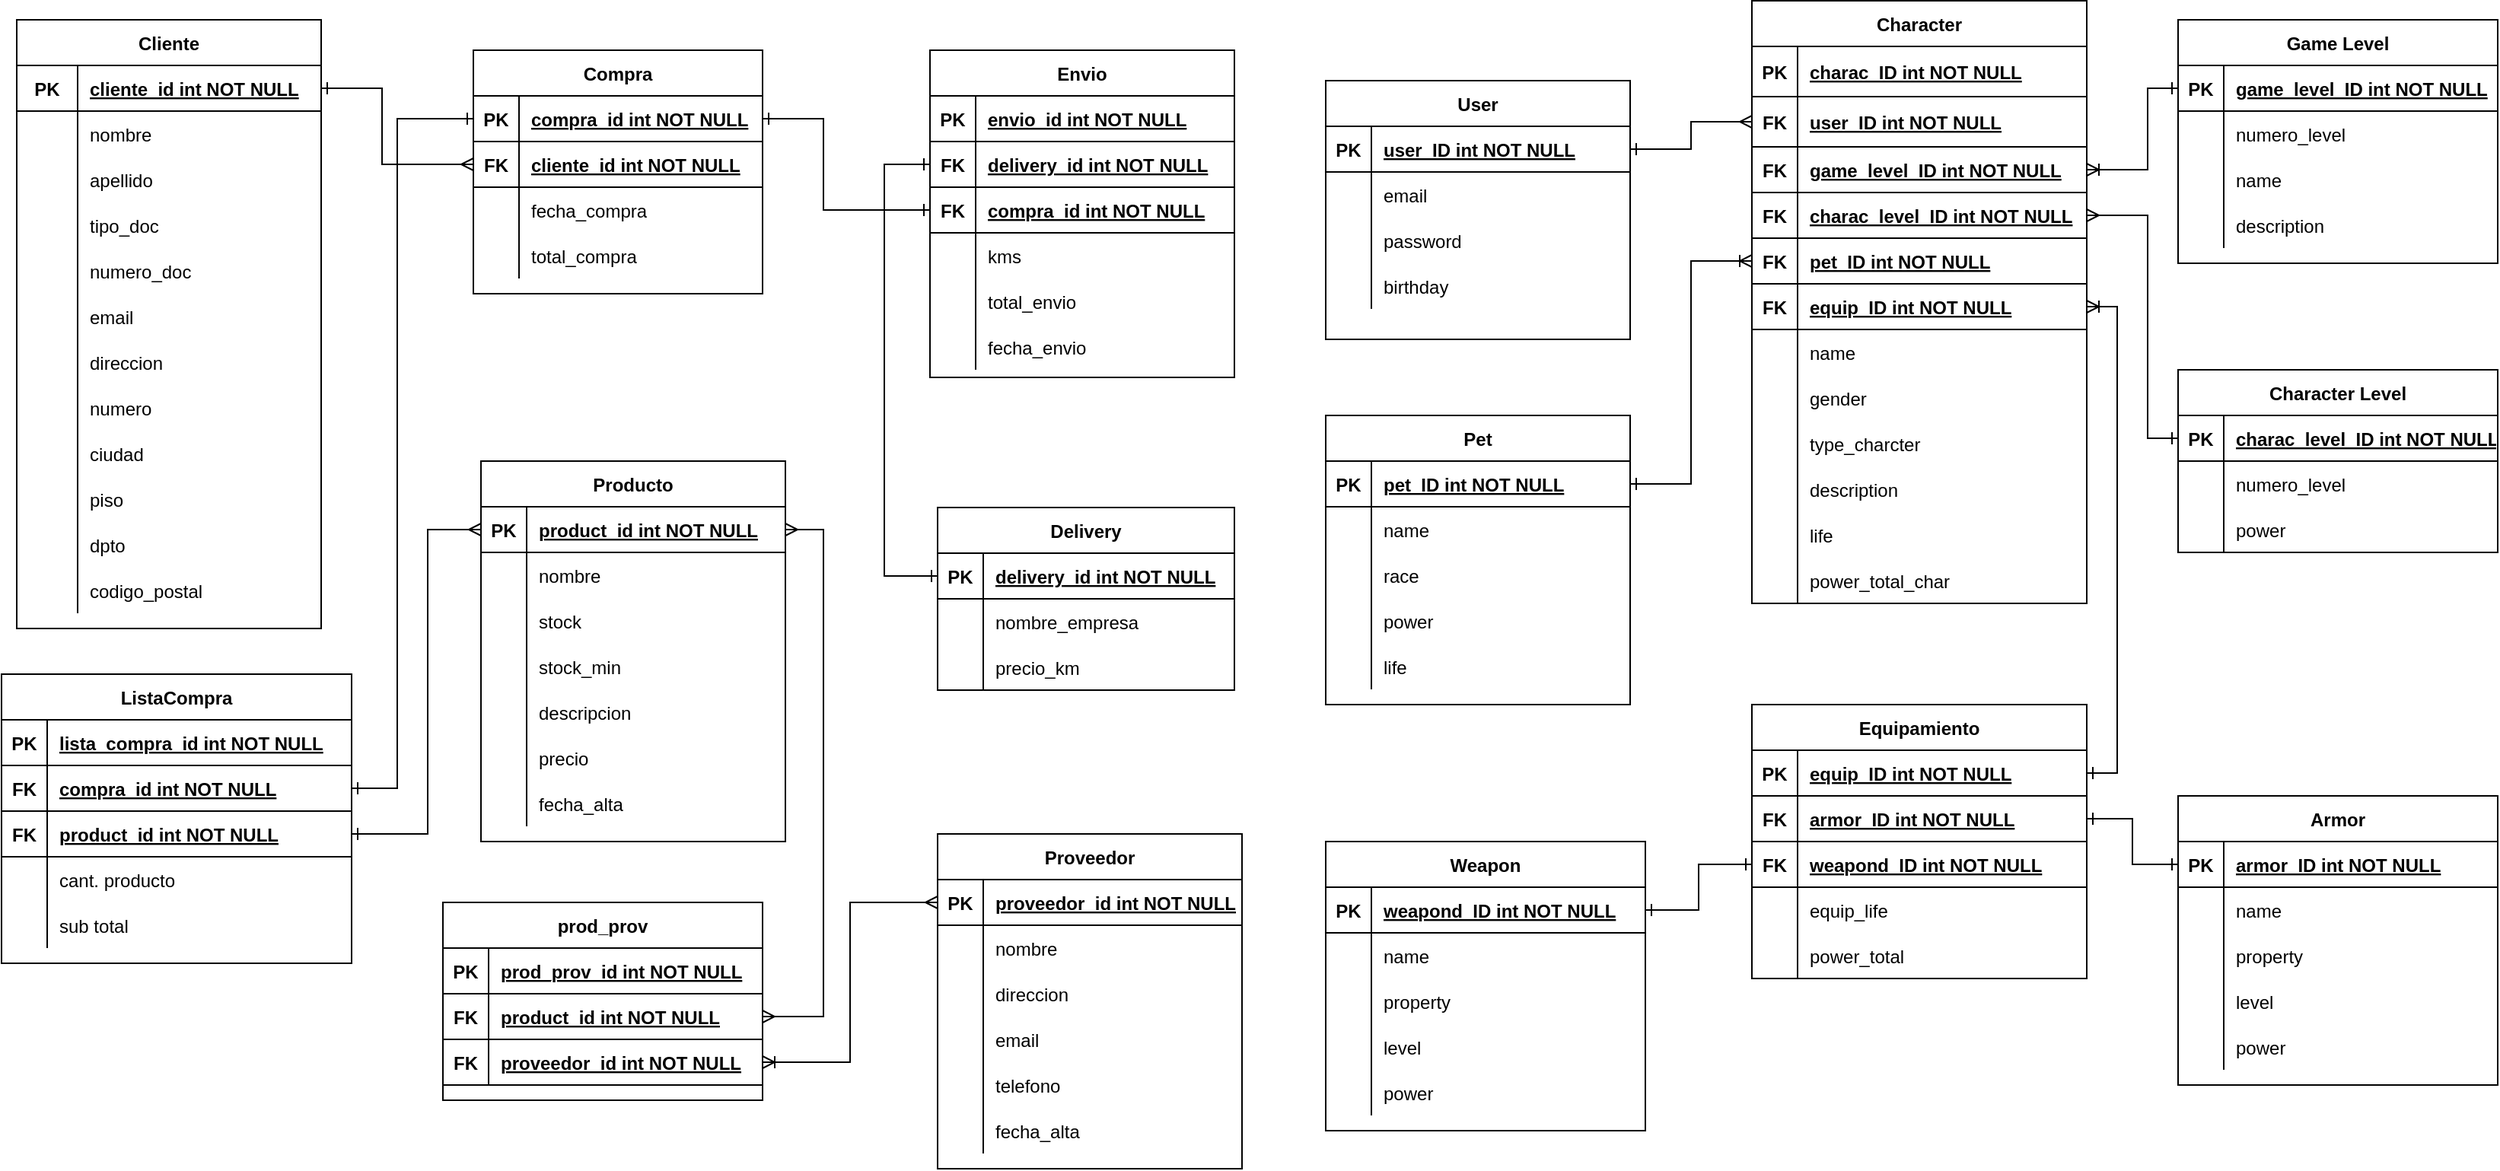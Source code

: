 <mxfile version="19.0.3" type="device"><diagram id="R2lEEEUBdFMjLlhIrx00" name="Page-1"><mxGraphModel dx="1421" dy="865" grid="1" gridSize="10" guides="1" tooltips="1" connect="1" arrows="1" fold="1" page="1" pageScale="1" pageWidth="850" pageHeight="1100" math="0" shadow="0" extFonts="Permanent Marker^https://fonts.googleapis.com/css?family=Permanent+Marker"><root><mxCell id="0"/><mxCell id="1" parent="0"/><mxCell id="DiB062eIbxkQ-cLb78CV-11" value="Proveedor" style="shape=table;startSize=30;container=1;collapsible=1;childLayout=tableLayout;fixedRows=1;rowLines=0;fontStyle=1;align=center;resizeLast=1;" parent="1" vertex="1"><mxGeometry x="625" y="575" width="200" height="220" as="geometry"/></mxCell><mxCell id="DiB062eIbxkQ-cLb78CV-12" value="" style="shape=tableRow;horizontal=0;startSize=0;swimlaneHead=0;swimlaneBody=0;fillColor=none;collapsible=0;dropTarget=0;points=[[0,0.5],[1,0.5]];portConstraint=eastwest;top=0;left=0;right=0;bottom=1;" parent="DiB062eIbxkQ-cLb78CV-11" vertex="1"><mxGeometry y="30" width="200" height="30" as="geometry"/></mxCell><mxCell id="DiB062eIbxkQ-cLb78CV-13" value="PK" style="shape=partialRectangle;connectable=0;fillColor=none;top=0;left=0;bottom=0;right=0;fontStyle=1;overflow=hidden;" parent="DiB062eIbxkQ-cLb78CV-12" vertex="1"><mxGeometry width="30" height="30" as="geometry"><mxRectangle width="30" height="30" as="alternateBounds"/></mxGeometry></mxCell><mxCell id="DiB062eIbxkQ-cLb78CV-14" value="proveedor_id int NOT NULL" style="shape=partialRectangle;connectable=0;fillColor=none;top=0;left=0;bottom=0;right=0;align=left;spacingLeft=6;fontStyle=5;overflow=hidden;" parent="DiB062eIbxkQ-cLb78CV-12" vertex="1"><mxGeometry x="30" width="170" height="30" as="geometry"><mxRectangle width="170" height="30" as="alternateBounds"/></mxGeometry></mxCell><mxCell id="DiB062eIbxkQ-cLb78CV-15" value="" style="shape=tableRow;horizontal=0;startSize=0;swimlaneHead=0;swimlaneBody=0;fillColor=none;collapsible=0;dropTarget=0;points=[[0,0.5],[1,0.5]];portConstraint=eastwest;top=0;left=0;right=0;bottom=0;" parent="DiB062eIbxkQ-cLb78CV-11" vertex="1"><mxGeometry y="60" width="200" height="30" as="geometry"/></mxCell><mxCell id="DiB062eIbxkQ-cLb78CV-16" value="" style="shape=partialRectangle;connectable=0;fillColor=none;top=0;left=0;bottom=0;right=0;editable=1;overflow=hidden;" parent="DiB062eIbxkQ-cLb78CV-15" vertex="1"><mxGeometry width="30" height="30" as="geometry"><mxRectangle width="30" height="30" as="alternateBounds"/></mxGeometry></mxCell><mxCell id="DiB062eIbxkQ-cLb78CV-17" value="nombre" style="shape=partialRectangle;connectable=0;fillColor=none;top=0;left=0;bottom=0;right=0;align=left;spacingLeft=6;overflow=hidden;" parent="DiB062eIbxkQ-cLb78CV-15" vertex="1"><mxGeometry x="30" width="170" height="30" as="geometry"><mxRectangle width="170" height="30" as="alternateBounds"/></mxGeometry></mxCell><mxCell id="DiB062eIbxkQ-cLb78CV-18" value="" style="shape=tableRow;horizontal=0;startSize=0;swimlaneHead=0;swimlaneBody=0;fillColor=none;collapsible=0;dropTarget=0;points=[[0,0.5],[1,0.5]];portConstraint=eastwest;top=0;left=0;right=0;bottom=0;" parent="DiB062eIbxkQ-cLb78CV-11" vertex="1"><mxGeometry y="90" width="200" height="30" as="geometry"/></mxCell><mxCell id="DiB062eIbxkQ-cLb78CV-19" value="" style="shape=partialRectangle;connectable=0;fillColor=none;top=0;left=0;bottom=0;right=0;editable=1;overflow=hidden;" parent="DiB062eIbxkQ-cLb78CV-18" vertex="1"><mxGeometry width="30" height="30" as="geometry"><mxRectangle width="30" height="30" as="alternateBounds"/></mxGeometry></mxCell><mxCell id="DiB062eIbxkQ-cLb78CV-20" value="direccion" style="shape=partialRectangle;connectable=0;fillColor=none;top=0;left=0;bottom=0;right=0;align=left;spacingLeft=6;overflow=hidden;" parent="DiB062eIbxkQ-cLb78CV-18" vertex="1"><mxGeometry x="30" width="170" height="30" as="geometry"><mxRectangle width="170" height="30" as="alternateBounds"/></mxGeometry></mxCell><mxCell id="CW3pznX3WSaLHkIPzsxv-56" value="" style="shape=tableRow;horizontal=0;startSize=0;swimlaneHead=0;swimlaneBody=0;fillColor=none;collapsible=0;dropTarget=0;points=[[0,0.5],[1,0.5]];portConstraint=eastwest;top=0;left=0;right=0;bottom=0;" parent="DiB062eIbxkQ-cLb78CV-11" vertex="1"><mxGeometry y="120" width="200" height="30" as="geometry"/></mxCell><mxCell id="CW3pznX3WSaLHkIPzsxv-57" value="" style="shape=partialRectangle;connectable=0;fillColor=none;top=0;left=0;bottom=0;right=0;editable=1;overflow=hidden;" parent="CW3pznX3WSaLHkIPzsxv-56" vertex="1"><mxGeometry width="30" height="30" as="geometry"><mxRectangle width="30" height="30" as="alternateBounds"/></mxGeometry></mxCell><mxCell id="CW3pznX3WSaLHkIPzsxv-58" value="email" style="shape=partialRectangle;connectable=0;fillColor=none;top=0;left=0;bottom=0;right=0;align=left;spacingLeft=6;overflow=hidden;" parent="CW3pznX3WSaLHkIPzsxv-56" vertex="1"><mxGeometry x="30" width="170" height="30" as="geometry"><mxRectangle width="170" height="30" as="alternateBounds"/></mxGeometry></mxCell><mxCell id="CW3pznX3WSaLHkIPzsxv-59" value="" style="shape=tableRow;horizontal=0;startSize=0;swimlaneHead=0;swimlaneBody=0;fillColor=none;collapsible=0;dropTarget=0;points=[[0,0.5],[1,0.5]];portConstraint=eastwest;top=0;left=0;right=0;bottom=0;" parent="DiB062eIbxkQ-cLb78CV-11" vertex="1"><mxGeometry y="150" width="200" height="30" as="geometry"/></mxCell><mxCell id="CW3pznX3WSaLHkIPzsxv-60" value="" style="shape=partialRectangle;connectable=0;fillColor=none;top=0;left=0;bottom=0;right=0;editable=1;overflow=hidden;" parent="CW3pznX3WSaLHkIPzsxv-59" vertex="1"><mxGeometry width="30" height="30" as="geometry"><mxRectangle width="30" height="30" as="alternateBounds"/></mxGeometry></mxCell><mxCell id="CW3pznX3WSaLHkIPzsxv-61" value="telefono" style="shape=partialRectangle;connectable=0;fillColor=none;top=0;left=0;bottom=0;right=0;align=left;spacingLeft=6;overflow=hidden;" parent="CW3pznX3WSaLHkIPzsxv-59" vertex="1"><mxGeometry x="30" width="170" height="30" as="geometry"><mxRectangle width="170" height="30" as="alternateBounds"/></mxGeometry></mxCell><mxCell id="DiB062eIbxkQ-cLb78CV-21" value="" style="shape=tableRow;horizontal=0;startSize=0;swimlaneHead=0;swimlaneBody=0;fillColor=none;collapsible=0;dropTarget=0;points=[[0,0.5],[1,0.5]];portConstraint=eastwest;top=0;left=0;right=0;bottom=0;" parent="DiB062eIbxkQ-cLb78CV-11" vertex="1"><mxGeometry y="180" width="200" height="30" as="geometry"/></mxCell><mxCell id="DiB062eIbxkQ-cLb78CV-22" value="" style="shape=partialRectangle;connectable=0;fillColor=none;top=0;left=0;bottom=0;right=0;editable=1;overflow=hidden;" parent="DiB062eIbxkQ-cLb78CV-21" vertex="1"><mxGeometry width="30" height="30" as="geometry"><mxRectangle width="30" height="30" as="alternateBounds"/></mxGeometry></mxCell><mxCell id="DiB062eIbxkQ-cLb78CV-23" value="fecha_alta" style="shape=partialRectangle;connectable=0;fillColor=none;top=0;left=0;bottom=0;right=0;align=left;spacingLeft=6;overflow=hidden;" parent="DiB062eIbxkQ-cLb78CV-21" vertex="1"><mxGeometry x="30" width="170" height="30" as="geometry"><mxRectangle width="170" height="30" as="alternateBounds"/></mxGeometry></mxCell><mxCell id="DiB062eIbxkQ-cLb78CV-24" value="Producto" style="shape=table;startSize=30;container=1;collapsible=1;childLayout=tableLayout;fixedRows=1;rowLines=0;fontStyle=1;align=center;resizeLast=1;" parent="1" vertex="1"><mxGeometry x="325" y="330" width="200" height="250" as="geometry"/></mxCell><mxCell id="DiB062eIbxkQ-cLb78CV-25" value="" style="shape=tableRow;horizontal=0;startSize=0;swimlaneHead=0;swimlaneBody=0;fillColor=none;collapsible=0;dropTarget=0;points=[[0,0.5],[1,0.5]];portConstraint=eastwest;top=0;left=0;right=0;bottom=1;" parent="DiB062eIbxkQ-cLb78CV-24" vertex="1"><mxGeometry y="30" width="200" height="30" as="geometry"/></mxCell><mxCell id="DiB062eIbxkQ-cLb78CV-26" value="PK" style="shape=partialRectangle;connectable=0;fillColor=none;top=0;left=0;bottom=0;right=0;fontStyle=1;overflow=hidden;" parent="DiB062eIbxkQ-cLb78CV-25" vertex="1"><mxGeometry width="30" height="30" as="geometry"><mxRectangle width="30" height="30" as="alternateBounds"/></mxGeometry></mxCell><mxCell id="DiB062eIbxkQ-cLb78CV-27" value="product_id int NOT NULL" style="shape=partialRectangle;connectable=0;fillColor=none;top=0;left=0;bottom=0;right=0;align=left;spacingLeft=6;fontStyle=5;overflow=hidden;" parent="DiB062eIbxkQ-cLb78CV-25" vertex="1"><mxGeometry x="30" width="170" height="30" as="geometry"><mxRectangle width="170" height="30" as="alternateBounds"/></mxGeometry></mxCell><mxCell id="iINsqWLnUNfxnABxhZqy-1" value="" style="shape=tableRow;horizontal=0;startSize=0;swimlaneHead=0;swimlaneBody=0;fillColor=none;collapsible=0;dropTarget=0;points=[[0,0.5],[1,0.5]];portConstraint=eastwest;top=0;left=0;right=0;bottom=0;" parent="DiB062eIbxkQ-cLb78CV-24" vertex="1"><mxGeometry y="60" width="200" height="30" as="geometry"/></mxCell><mxCell id="iINsqWLnUNfxnABxhZqy-2" value="" style="shape=partialRectangle;connectable=0;fillColor=none;top=0;left=0;bottom=0;right=0;editable=1;overflow=hidden;" parent="iINsqWLnUNfxnABxhZqy-1" vertex="1"><mxGeometry width="30" height="30" as="geometry"><mxRectangle width="30" height="30" as="alternateBounds"/></mxGeometry></mxCell><mxCell id="iINsqWLnUNfxnABxhZqy-3" value="nombre" style="shape=partialRectangle;connectable=0;fillColor=none;top=0;left=0;bottom=0;right=0;align=left;spacingLeft=6;overflow=hidden;" parent="iINsqWLnUNfxnABxhZqy-1" vertex="1"><mxGeometry x="30" width="170" height="30" as="geometry"><mxRectangle width="170" height="30" as="alternateBounds"/></mxGeometry></mxCell><mxCell id="iINsqWLnUNfxnABxhZqy-24" value="" style="shape=tableRow;horizontal=0;startSize=0;swimlaneHead=0;swimlaneBody=0;fillColor=none;collapsible=0;dropTarget=0;points=[[0,0.5],[1,0.5]];portConstraint=eastwest;top=0;left=0;right=0;bottom=0;" parent="DiB062eIbxkQ-cLb78CV-24" vertex="1"><mxGeometry y="90" width="200" height="30" as="geometry"/></mxCell><mxCell id="iINsqWLnUNfxnABxhZqy-25" value="" style="shape=partialRectangle;connectable=0;fillColor=none;top=0;left=0;bottom=0;right=0;editable=1;overflow=hidden;" parent="iINsqWLnUNfxnABxhZqy-24" vertex="1"><mxGeometry width="30" height="30" as="geometry"><mxRectangle width="30" height="30" as="alternateBounds"/></mxGeometry></mxCell><mxCell id="iINsqWLnUNfxnABxhZqy-26" value="stock " style="shape=partialRectangle;connectable=0;fillColor=none;top=0;left=0;bottom=0;right=0;align=left;spacingLeft=6;overflow=hidden;" parent="iINsqWLnUNfxnABxhZqy-24" vertex="1"><mxGeometry x="30" width="170" height="30" as="geometry"><mxRectangle width="170" height="30" as="alternateBounds"/></mxGeometry></mxCell><mxCell id="DiB062eIbxkQ-cLb78CV-28" value="" style="shape=tableRow;horizontal=0;startSize=0;swimlaneHead=0;swimlaneBody=0;fillColor=none;collapsible=0;dropTarget=0;points=[[0,0.5],[1,0.5]];portConstraint=eastwest;top=0;left=0;right=0;bottom=0;" parent="DiB062eIbxkQ-cLb78CV-24" vertex="1"><mxGeometry y="120" width="200" height="30" as="geometry"/></mxCell><mxCell id="DiB062eIbxkQ-cLb78CV-29" value="" style="shape=partialRectangle;connectable=0;fillColor=none;top=0;left=0;bottom=0;right=0;editable=1;overflow=hidden;" parent="DiB062eIbxkQ-cLb78CV-28" vertex="1"><mxGeometry width="30" height="30" as="geometry"><mxRectangle width="30" height="30" as="alternateBounds"/></mxGeometry></mxCell><mxCell id="DiB062eIbxkQ-cLb78CV-30" value="stock_min" style="shape=partialRectangle;connectable=0;fillColor=none;top=0;left=0;bottom=0;right=0;align=left;spacingLeft=6;overflow=hidden;" parent="DiB062eIbxkQ-cLb78CV-28" vertex="1"><mxGeometry x="30" width="170" height="30" as="geometry"><mxRectangle width="170" height="30" as="alternateBounds"/></mxGeometry></mxCell><mxCell id="DiB062eIbxkQ-cLb78CV-31" value="" style="shape=tableRow;horizontal=0;startSize=0;swimlaneHead=0;swimlaneBody=0;fillColor=none;collapsible=0;dropTarget=0;points=[[0,0.5],[1,0.5]];portConstraint=eastwest;top=0;left=0;right=0;bottom=0;" parent="DiB062eIbxkQ-cLb78CV-24" vertex="1"><mxGeometry y="150" width="200" height="30" as="geometry"/></mxCell><mxCell id="DiB062eIbxkQ-cLb78CV-32" value="" style="shape=partialRectangle;connectable=0;fillColor=none;top=0;left=0;bottom=0;right=0;editable=1;overflow=hidden;" parent="DiB062eIbxkQ-cLb78CV-31" vertex="1"><mxGeometry width="30" height="30" as="geometry"><mxRectangle width="30" height="30" as="alternateBounds"/></mxGeometry></mxCell><mxCell id="DiB062eIbxkQ-cLb78CV-33" value="descripcion" style="shape=partialRectangle;connectable=0;fillColor=none;top=0;left=0;bottom=0;right=0;align=left;spacingLeft=6;overflow=hidden;" parent="DiB062eIbxkQ-cLb78CV-31" vertex="1"><mxGeometry x="30" width="170" height="30" as="geometry"><mxRectangle width="170" height="30" as="alternateBounds"/></mxGeometry></mxCell><mxCell id="DiB062eIbxkQ-cLb78CV-34" value="" style="shape=tableRow;horizontal=0;startSize=0;swimlaneHead=0;swimlaneBody=0;fillColor=none;collapsible=0;dropTarget=0;points=[[0,0.5],[1,0.5]];portConstraint=eastwest;top=0;left=0;right=0;bottom=0;" parent="DiB062eIbxkQ-cLb78CV-24" vertex="1"><mxGeometry y="180" width="200" height="30" as="geometry"/></mxCell><mxCell id="DiB062eIbxkQ-cLb78CV-35" value="" style="shape=partialRectangle;connectable=0;fillColor=none;top=0;left=0;bottom=0;right=0;editable=1;overflow=hidden;" parent="DiB062eIbxkQ-cLb78CV-34" vertex="1"><mxGeometry width="30" height="30" as="geometry"><mxRectangle width="30" height="30" as="alternateBounds"/></mxGeometry></mxCell><mxCell id="DiB062eIbxkQ-cLb78CV-36" value="precio" style="shape=partialRectangle;connectable=0;fillColor=none;top=0;left=0;bottom=0;right=0;align=left;spacingLeft=6;overflow=hidden;" parent="DiB062eIbxkQ-cLb78CV-34" vertex="1"><mxGeometry x="30" width="170" height="30" as="geometry"><mxRectangle width="170" height="30" as="alternateBounds"/></mxGeometry></mxCell><mxCell id="aF8qF24QaRd_5wHXBFHF-7" value="" style="shape=tableRow;horizontal=0;startSize=0;swimlaneHead=0;swimlaneBody=0;fillColor=none;collapsible=0;dropTarget=0;points=[[0,0.5],[1,0.5]];portConstraint=eastwest;top=0;left=0;right=0;bottom=0;" vertex="1" parent="DiB062eIbxkQ-cLb78CV-24"><mxGeometry y="210" width="200" height="30" as="geometry"/></mxCell><mxCell id="aF8qF24QaRd_5wHXBFHF-8" value="" style="shape=partialRectangle;connectable=0;fillColor=none;top=0;left=0;bottom=0;right=0;editable=1;overflow=hidden;" vertex="1" parent="aF8qF24QaRd_5wHXBFHF-7"><mxGeometry width="30" height="30" as="geometry"><mxRectangle width="30" height="30" as="alternateBounds"/></mxGeometry></mxCell><mxCell id="aF8qF24QaRd_5wHXBFHF-9" value="fecha_alta" style="shape=partialRectangle;connectable=0;fillColor=none;top=0;left=0;bottom=0;right=0;align=left;spacingLeft=6;overflow=hidden;" vertex="1" parent="aF8qF24QaRd_5wHXBFHF-7"><mxGeometry x="30" width="170" height="30" as="geometry"><mxRectangle width="170" height="30" as="alternateBounds"/></mxGeometry></mxCell><mxCell id="HNmz_UgKvNhalcKe8s2L-30" style="edgeStyle=orthogonalEdgeStyle;rounded=0;orthogonalLoop=1;jettySize=auto;html=1;entryX=0;entryY=0.5;entryDx=0;entryDy=0;startArrow=ERone;startFill=0;endArrow=ERone;endFill=0;exitX=0;exitY=0.5;exitDx=0;exitDy=0;" parent="1" source="HNmz_UgKvNhalcKe8s2L-27" target="HNmz_UgKvNhalcKe8s2L-15" edge="1"><mxGeometry relative="1" as="geometry"><Array as="points"><mxPoint x="590" y="135"/><mxPoint x="590" y="406"/></Array></mxGeometry></mxCell><mxCell id="DiB062eIbxkQ-cLb78CV-39" value="Envio" style="shape=table;startSize=30;container=1;collapsible=1;childLayout=tableLayout;fixedRows=1;rowLines=0;fontStyle=1;align=center;resizeLast=1;" parent="1" vertex="1"><mxGeometry x="620" y="60" width="200" height="215" as="geometry"/></mxCell><mxCell id="DiB062eIbxkQ-cLb78CV-40" value="" style="shape=tableRow;horizontal=0;startSize=0;swimlaneHead=0;swimlaneBody=0;fillColor=none;collapsible=0;dropTarget=0;points=[[0,0.5],[1,0.5]];portConstraint=eastwest;top=0;left=0;right=0;bottom=1;" parent="DiB062eIbxkQ-cLb78CV-39" vertex="1"><mxGeometry y="30" width="200" height="30" as="geometry"/></mxCell><mxCell id="DiB062eIbxkQ-cLb78CV-41" value="PK" style="shape=partialRectangle;connectable=0;fillColor=none;top=0;left=0;bottom=0;right=0;fontStyle=1;overflow=hidden;" parent="DiB062eIbxkQ-cLb78CV-40" vertex="1"><mxGeometry width="30" height="30" as="geometry"><mxRectangle width="30" height="30" as="alternateBounds"/></mxGeometry></mxCell><mxCell id="DiB062eIbxkQ-cLb78CV-42" value="envio_id int NOT NULL" style="shape=partialRectangle;connectable=0;fillColor=none;top=0;left=0;bottom=0;right=0;align=left;spacingLeft=6;fontStyle=5;overflow=hidden;" parent="DiB062eIbxkQ-cLb78CV-40" vertex="1"><mxGeometry x="30" width="170" height="30" as="geometry"><mxRectangle width="170" height="30" as="alternateBounds"/></mxGeometry></mxCell><mxCell id="HNmz_UgKvNhalcKe8s2L-27" value="" style="shape=tableRow;horizontal=0;startSize=0;swimlaneHead=0;swimlaneBody=0;fillColor=none;collapsible=0;dropTarget=0;points=[[0,0.5],[1,0.5]];portConstraint=eastwest;top=0;left=0;right=0;bottom=1;" parent="DiB062eIbxkQ-cLb78CV-39" vertex="1"><mxGeometry y="60" width="200" height="30" as="geometry"/></mxCell><mxCell id="HNmz_UgKvNhalcKe8s2L-28" value="FK" style="shape=partialRectangle;connectable=0;fillColor=none;top=0;left=0;bottom=0;right=0;fontStyle=1;overflow=hidden;" parent="HNmz_UgKvNhalcKe8s2L-27" vertex="1"><mxGeometry width="30" height="30" as="geometry"><mxRectangle width="30" height="30" as="alternateBounds"/></mxGeometry></mxCell><mxCell id="HNmz_UgKvNhalcKe8s2L-29" value="delivery_id int NOT NULL" style="shape=partialRectangle;connectable=0;fillColor=none;top=0;left=0;bottom=0;right=0;align=left;spacingLeft=6;fontStyle=5;overflow=hidden;" parent="HNmz_UgKvNhalcKe8s2L-27" vertex="1"><mxGeometry x="30" width="170" height="30" as="geometry"><mxRectangle width="170" height="30" as="alternateBounds"/></mxGeometry></mxCell><mxCell id="HNmz_UgKvNhalcKe8s2L-45" value="" style="shape=tableRow;horizontal=0;startSize=0;swimlaneHead=0;swimlaneBody=0;fillColor=none;collapsible=0;dropTarget=0;points=[[0,0.5],[1,0.5]];portConstraint=eastwest;top=0;left=0;right=0;bottom=1;" parent="DiB062eIbxkQ-cLb78CV-39" vertex="1"><mxGeometry y="90" width="200" height="30" as="geometry"/></mxCell><mxCell id="HNmz_UgKvNhalcKe8s2L-46" value="FK" style="shape=partialRectangle;connectable=0;fillColor=none;top=0;left=0;bottom=0;right=0;fontStyle=1;overflow=hidden;" parent="HNmz_UgKvNhalcKe8s2L-45" vertex="1"><mxGeometry width="30" height="30" as="geometry"><mxRectangle width="30" height="30" as="alternateBounds"/></mxGeometry></mxCell><mxCell id="HNmz_UgKvNhalcKe8s2L-47" value="compra_id int NOT NULL" style="shape=partialRectangle;connectable=0;fillColor=none;top=0;left=0;bottom=0;right=0;align=left;spacingLeft=6;fontStyle=5;overflow=hidden;" parent="HNmz_UgKvNhalcKe8s2L-45" vertex="1"><mxGeometry x="30" width="170" height="30" as="geometry"><mxRectangle width="170" height="30" as="alternateBounds"/></mxGeometry></mxCell><mxCell id="CW3pznX3WSaLHkIPzsxv-41" value="" style="shape=tableRow;horizontal=0;startSize=0;swimlaneHead=0;swimlaneBody=0;fillColor=none;collapsible=0;dropTarget=0;points=[[0,0.5],[1,0.5]];portConstraint=eastwest;top=0;left=0;right=0;bottom=0;" parent="DiB062eIbxkQ-cLb78CV-39" vertex="1"><mxGeometry y="120" width="200" height="30" as="geometry"/></mxCell><mxCell id="CW3pznX3WSaLHkIPzsxv-42" value="" style="shape=partialRectangle;connectable=0;fillColor=none;top=0;left=0;bottom=0;right=0;editable=1;overflow=hidden;" parent="CW3pznX3WSaLHkIPzsxv-41" vertex="1"><mxGeometry width="30" height="30" as="geometry"><mxRectangle width="30" height="30" as="alternateBounds"/></mxGeometry></mxCell><mxCell id="CW3pznX3WSaLHkIPzsxv-43" value="kms" style="shape=partialRectangle;connectable=0;fillColor=none;top=0;left=0;bottom=0;right=0;align=left;spacingLeft=6;overflow=hidden;" parent="CW3pznX3WSaLHkIPzsxv-41" vertex="1"><mxGeometry x="30" width="170" height="30" as="geometry"><mxRectangle width="170" height="30" as="alternateBounds"/></mxGeometry></mxCell><mxCell id="DiB062eIbxkQ-cLb78CV-46" value="" style="shape=tableRow;horizontal=0;startSize=0;swimlaneHead=0;swimlaneBody=0;fillColor=none;collapsible=0;dropTarget=0;points=[[0,0.5],[1,0.5]];portConstraint=eastwest;top=0;left=0;right=0;bottom=0;" parent="DiB062eIbxkQ-cLb78CV-39" vertex="1"><mxGeometry y="150" width="200" height="30" as="geometry"/></mxCell><mxCell id="DiB062eIbxkQ-cLb78CV-47" value="" style="shape=partialRectangle;connectable=0;fillColor=none;top=0;left=0;bottom=0;right=0;editable=1;overflow=hidden;" parent="DiB062eIbxkQ-cLb78CV-46" vertex="1"><mxGeometry width="30" height="30" as="geometry"><mxRectangle width="30" height="30" as="alternateBounds"/></mxGeometry></mxCell><mxCell id="DiB062eIbxkQ-cLb78CV-48" value="total_envio" style="shape=partialRectangle;connectable=0;fillColor=none;top=0;left=0;bottom=0;right=0;align=left;spacingLeft=6;overflow=hidden;" parent="DiB062eIbxkQ-cLb78CV-46" vertex="1"><mxGeometry x="30" width="170" height="30" as="geometry"><mxRectangle width="170" height="30" as="alternateBounds"/></mxGeometry></mxCell><mxCell id="aF8qF24QaRd_5wHXBFHF-50" value="" style="shape=tableRow;horizontal=0;startSize=0;swimlaneHead=0;swimlaneBody=0;fillColor=none;collapsible=0;dropTarget=0;points=[[0,0.5],[1,0.5]];portConstraint=eastwest;top=0;left=0;right=0;bottom=0;" vertex="1" parent="DiB062eIbxkQ-cLb78CV-39"><mxGeometry y="180" width="200" height="30" as="geometry"/></mxCell><mxCell id="aF8qF24QaRd_5wHXBFHF-51" value="" style="shape=partialRectangle;connectable=0;fillColor=none;top=0;left=0;bottom=0;right=0;editable=1;overflow=hidden;" vertex="1" parent="aF8qF24QaRd_5wHXBFHF-50"><mxGeometry width="30" height="30" as="geometry"><mxRectangle width="30" height="30" as="alternateBounds"/></mxGeometry></mxCell><mxCell id="aF8qF24QaRd_5wHXBFHF-52" value="fecha_envio" style="shape=partialRectangle;connectable=0;fillColor=none;top=0;left=0;bottom=0;right=0;align=left;spacingLeft=6;overflow=hidden;" vertex="1" parent="aF8qF24QaRd_5wHXBFHF-50"><mxGeometry x="30" width="170" height="30" as="geometry"><mxRectangle width="170" height="30" as="alternateBounds"/></mxGeometry></mxCell><mxCell id="DiB062eIbxkQ-cLb78CV-52" value="Cliente" style="shape=table;startSize=30;container=1;collapsible=1;childLayout=tableLayout;fixedRows=1;rowLines=0;fontStyle=1;align=center;resizeLast=1;" parent="1" vertex="1"><mxGeometry x="20" y="40" width="200" height="400" as="geometry"/></mxCell><mxCell id="DiB062eIbxkQ-cLb78CV-53" value="" style="shape=tableRow;horizontal=0;startSize=0;swimlaneHead=0;swimlaneBody=0;fillColor=none;collapsible=0;dropTarget=0;points=[[0,0.5],[1,0.5]];portConstraint=eastwest;top=0;left=0;right=0;bottom=1;" parent="DiB062eIbxkQ-cLb78CV-52" vertex="1"><mxGeometry y="30" width="200" height="30" as="geometry"/></mxCell><mxCell id="DiB062eIbxkQ-cLb78CV-54" value="PK" style="shape=partialRectangle;connectable=0;fillColor=none;top=0;left=0;bottom=0;right=0;fontStyle=1;overflow=hidden;" parent="DiB062eIbxkQ-cLb78CV-53" vertex="1"><mxGeometry width="40" height="30" as="geometry"><mxRectangle width="40" height="30" as="alternateBounds"/></mxGeometry></mxCell><mxCell id="DiB062eIbxkQ-cLb78CV-55" value="cliente_id int NOT NULL" style="shape=partialRectangle;connectable=0;fillColor=none;top=0;left=0;bottom=0;right=0;align=left;spacingLeft=6;fontStyle=5;overflow=hidden;" parent="DiB062eIbxkQ-cLb78CV-53" vertex="1"><mxGeometry x="40" width="160" height="30" as="geometry"><mxRectangle width="160" height="30" as="alternateBounds"/></mxGeometry></mxCell><mxCell id="DiB062eIbxkQ-cLb78CV-56" value="" style="shape=tableRow;horizontal=0;startSize=0;swimlaneHead=0;swimlaneBody=0;fillColor=none;collapsible=0;dropTarget=0;points=[[0,0.5],[1,0.5]];portConstraint=eastwest;top=0;left=0;right=0;bottom=0;" parent="DiB062eIbxkQ-cLb78CV-52" vertex="1"><mxGeometry y="60" width="200" height="30" as="geometry"/></mxCell><mxCell id="DiB062eIbxkQ-cLb78CV-57" value="" style="shape=partialRectangle;connectable=0;fillColor=none;top=0;left=0;bottom=0;right=0;editable=1;overflow=hidden;" parent="DiB062eIbxkQ-cLb78CV-56" vertex="1"><mxGeometry width="40" height="30" as="geometry"><mxRectangle width="40" height="30" as="alternateBounds"/></mxGeometry></mxCell><mxCell id="DiB062eIbxkQ-cLb78CV-58" value="nombre    " style="shape=partialRectangle;connectable=0;fillColor=none;top=0;left=0;bottom=0;right=0;align=left;spacingLeft=6;overflow=hidden;" parent="DiB062eIbxkQ-cLb78CV-56" vertex="1"><mxGeometry x="40" width="160" height="30" as="geometry"><mxRectangle width="160" height="30" as="alternateBounds"/></mxGeometry></mxCell><mxCell id="DiB062eIbxkQ-cLb78CV-59" value="" style="shape=tableRow;horizontal=0;startSize=0;swimlaneHead=0;swimlaneBody=0;fillColor=none;collapsible=0;dropTarget=0;points=[[0,0.5],[1,0.5]];portConstraint=eastwest;top=0;left=0;right=0;bottom=0;" parent="DiB062eIbxkQ-cLb78CV-52" vertex="1"><mxGeometry y="90" width="200" height="30" as="geometry"/></mxCell><mxCell id="DiB062eIbxkQ-cLb78CV-60" value="" style="shape=partialRectangle;connectable=0;fillColor=none;top=0;left=0;bottom=0;right=0;editable=1;overflow=hidden;" parent="DiB062eIbxkQ-cLb78CV-59" vertex="1"><mxGeometry width="40" height="30" as="geometry"><mxRectangle width="40" height="30" as="alternateBounds"/></mxGeometry></mxCell><mxCell id="DiB062eIbxkQ-cLb78CV-61" value="apellido" style="shape=partialRectangle;connectable=0;fillColor=none;top=0;left=0;bottom=0;right=0;align=left;spacingLeft=6;overflow=hidden;" parent="DiB062eIbxkQ-cLb78CV-59" vertex="1"><mxGeometry x="40" width="160" height="30" as="geometry"><mxRectangle width="160" height="30" as="alternateBounds"/></mxGeometry></mxCell><mxCell id="CW3pznX3WSaLHkIPzsxv-1" value="" style="shape=tableRow;horizontal=0;startSize=0;swimlaneHead=0;swimlaneBody=0;fillColor=none;collapsible=0;dropTarget=0;points=[[0,0.5],[1,0.5]];portConstraint=eastwest;top=0;left=0;right=0;bottom=0;" parent="DiB062eIbxkQ-cLb78CV-52" vertex="1"><mxGeometry y="120" width="200" height="30" as="geometry"/></mxCell><mxCell id="CW3pznX3WSaLHkIPzsxv-2" value="" style="shape=partialRectangle;connectable=0;fillColor=none;top=0;left=0;bottom=0;right=0;editable=1;overflow=hidden;" parent="CW3pznX3WSaLHkIPzsxv-1" vertex="1"><mxGeometry width="40" height="30" as="geometry"><mxRectangle width="40" height="30" as="alternateBounds"/></mxGeometry></mxCell><mxCell id="CW3pznX3WSaLHkIPzsxv-3" value="tipo_doc" style="shape=partialRectangle;connectable=0;fillColor=none;top=0;left=0;bottom=0;right=0;align=left;spacingLeft=6;overflow=hidden;" parent="CW3pznX3WSaLHkIPzsxv-1" vertex="1"><mxGeometry x="40" width="160" height="30" as="geometry"><mxRectangle width="160" height="30" as="alternateBounds"/></mxGeometry></mxCell><mxCell id="CW3pznX3WSaLHkIPzsxv-4" value="" style="shape=tableRow;horizontal=0;startSize=0;swimlaneHead=0;swimlaneBody=0;fillColor=none;collapsible=0;dropTarget=0;points=[[0,0.5],[1,0.5]];portConstraint=eastwest;top=0;left=0;right=0;bottom=0;" parent="DiB062eIbxkQ-cLb78CV-52" vertex="1"><mxGeometry y="150" width="200" height="30" as="geometry"/></mxCell><mxCell id="CW3pznX3WSaLHkIPzsxv-5" value="" style="shape=partialRectangle;connectable=0;fillColor=none;top=0;left=0;bottom=0;right=0;editable=1;overflow=hidden;" parent="CW3pznX3WSaLHkIPzsxv-4" vertex="1"><mxGeometry width="40" height="30" as="geometry"><mxRectangle width="40" height="30" as="alternateBounds"/></mxGeometry></mxCell><mxCell id="CW3pznX3WSaLHkIPzsxv-6" value="numero_doc" style="shape=partialRectangle;connectable=0;fillColor=none;top=0;left=0;bottom=0;right=0;align=left;spacingLeft=6;overflow=hidden;" parent="CW3pznX3WSaLHkIPzsxv-4" vertex="1"><mxGeometry x="40" width="160" height="30" as="geometry"><mxRectangle width="160" height="30" as="alternateBounds"/></mxGeometry></mxCell><mxCell id="Z6rCaL3mMrG6AkNDIg3D-221" value="" style="shape=tableRow;horizontal=0;startSize=0;swimlaneHead=0;swimlaneBody=0;fillColor=none;collapsible=0;dropTarget=0;points=[[0,0.5],[1,0.5]];portConstraint=eastwest;top=0;left=0;right=0;bottom=0;" parent="DiB062eIbxkQ-cLb78CV-52" vertex="1"><mxGeometry y="180" width="200" height="30" as="geometry"/></mxCell><mxCell id="Z6rCaL3mMrG6AkNDIg3D-222" value="" style="shape=partialRectangle;connectable=0;fillColor=none;top=0;left=0;bottom=0;right=0;editable=1;overflow=hidden;" parent="Z6rCaL3mMrG6AkNDIg3D-221" vertex="1"><mxGeometry width="40" height="30" as="geometry"><mxRectangle width="40" height="30" as="alternateBounds"/></mxGeometry></mxCell><mxCell id="Z6rCaL3mMrG6AkNDIg3D-223" value="email" style="shape=partialRectangle;connectable=0;fillColor=none;top=0;left=0;bottom=0;right=0;align=left;spacingLeft=6;overflow=hidden;" parent="Z6rCaL3mMrG6AkNDIg3D-221" vertex="1"><mxGeometry x="40" width="160" height="30" as="geometry"><mxRectangle width="160" height="30" as="alternateBounds"/></mxGeometry></mxCell><mxCell id="aF8qF24QaRd_5wHXBFHF-4" value="" style="shape=tableRow;horizontal=0;startSize=0;swimlaneHead=0;swimlaneBody=0;fillColor=none;collapsible=0;dropTarget=0;points=[[0,0.5],[1,0.5]];portConstraint=eastwest;top=0;left=0;right=0;bottom=0;" vertex="1" parent="DiB062eIbxkQ-cLb78CV-52"><mxGeometry y="210" width="200" height="30" as="geometry"/></mxCell><mxCell id="aF8qF24QaRd_5wHXBFHF-5" value="" style="shape=partialRectangle;connectable=0;fillColor=none;top=0;left=0;bottom=0;right=0;editable=1;overflow=hidden;" vertex="1" parent="aF8qF24QaRd_5wHXBFHF-4"><mxGeometry width="40" height="30" as="geometry"><mxRectangle width="40" height="30" as="alternateBounds"/></mxGeometry></mxCell><mxCell id="aF8qF24QaRd_5wHXBFHF-6" value="direccion" style="shape=partialRectangle;connectable=0;fillColor=none;top=0;left=0;bottom=0;right=0;align=left;spacingLeft=6;overflow=hidden;" vertex="1" parent="aF8qF24QaRd_5wHXBFHF-4"><mxGeometry x="40" width="160" height="30" as="geometry"><mxRectangle width="160" height="30" as="alternateBounds"/></mxGeometry></mxCell><mxCell id="DiB062eIbxkQ-cLb78CV-62" value="" style="shape=tableRow;horizontal=0;startSize=0;swimlaneHead=0;swimlaneBody=0;fillColor=none;collapsible=0;dropTarget=0;points=[[0,0.5],[1,0.5]];portConstraint=eastwest;top=0;left=0;right=0;bottom=0;" parent="DiB062eIbxkQ-cLb78CV-52" vertex="1"><mxGeometry y="240" width="200" height="30" as="geometry"/></mxCell><mxCell id="DiB062eIbxkQ-cLb78CV-63" value="" style="shape=partialRectangle;connectable=0;fillColor=none;top=0;left=0;bottom=0;right=0;editable=1;overflow=hidden;" parent="DiB062eIbxkQ-cLb78CV-62" vertex="1"><mxGeometry width="40" height="30" as="geometry"><mxRectangle width="40" height="30" as="alternateBounds"/></mxGeometry></mxCell><mxCell id="DiB062eIbxkQ-cLb78CV-64" value="numero" style="shape=partialRectangle;connectable=0;fillColor=none;top=0;left=0;bottom=0;right=0;align=left;spacingLeft=6;overflow=hidden;" parent="DiB062eIbxkQ-cLb78CV-62" vertex="1"><mxGeometry x="40" width="160" height="30" as="geometry"><mxRectangle width="160" height="30" as="alternateBounds"/></mxGeometry></mxCell><mxCell id="CW3pznX3WSaLHkIPzsxv-7" value="" style="shape=tableRow;horizontal=0;startSize=0;swimlaneHead=0;swimlaneBody=0;fillColor=none;collapsible=0;dropTarget=0;points=[[0,0.5],[1,0.5]];portConstraint=eastwest;top=0;left=0;right=0;bottom=0;" parent="DiB062eIbxkQ-cLb78CV-52" vertex="1"><mxGeometry y="270" width="200" height="30" as="geometry"/></mxCell><mxCell id="CW3pznX3WSaLHkIPzsxv-8" value="" style="shape=partialRectangle;connectable=0;fillColor=none;top=0;left=0;bottom=0;right=0;editable=1;overflow=hidden;" parent="CW3pznX3WSaLHkIPzsxv-7" vertex="1"><mxGeometry width="40" height="30" as="geometry"><mxRectangle width="40" height="30" as="alternateBounds"/></mxGeometry></mxCell><mxCell id="CW3pznX3WSaLHkIPzsxv-9" value="ciudad" style="shape=partialRectangle;connectable=0;fillColor=none;top=0;left=0;bottom=0;right=0;align=left;spacingLeft=6;overflow=hidden;" parent="CW3pznX3WSaLHkIPzsxv-7" vertex="1"><mxGeometry x="40" width="160" height="30" as="geometry"><mxRectangle width="160" height="30" as="alternateBounds"/></mxGeometry></mxCell><mxCell id="aF8qF24QaRd_5wHXBFHF-1" value="" style="shape=tableRow;horizontal=0;startSize=0;swimlaneHead=0;swimlaneBody=0;fillColor=none;collapsible=0;dropTarget=0;points=[[0,0.5],[1,0.5]];portConstraint=eastwest;top=0;left=0;right=0;bottom=0;" vertex="1" parent="DiB062eIbxkQ-cLb78CV-52"><mxGeometry y="300" width="200" height="30" as="geometry"/></mxCell><mxCell id="aF8qF24QaRd_5wHXBFHF-2" value="" style="shape=partialRectangle;connectable=0;fillColor=none;top=0;left=0;bottom=0;right=0;editable=1;overflow=hidden;" vertex="1" parent="aF8qF24QaRd_5wHXBFHF-1"><mxGeometry width="40" height="30" as="geometry"><mxRectangle width="40" height="30" as="alternateBounds"/></mxGeometry></mxCell><mxCell id="aF8qF24QaRd_5wHXBFHF-3" value="piso" style="shape=partialRectangle;connectable=0;fillColor=none;top=0;left=0;bottom=0;right=0;align=left;spacingLeft=6;overflow=hidden;" vertex="1" parent="aF8qF24QaRd_5wHXBFHF-1"><mxGeometry x="40" width="160" height="30" as="geometry"><mxRectangle width="160" height="30" as="alternateBounds"/></mxGeometry></mxCell><mxCell id="CW3pznX3WSaLHkIPzsxv-10" value="" style="shape=tableRow;horizontal=0;startSize=0;swimlaneHead=0;swimlaneBody=0;fillColor=none;collapsible=0;dropTarget=0;points=[[0,0.5],[1,0.5]];portConstraint=eastwest;top=0;left=0;right=0;bottom=0;" parent="DiB062eIbxkQ-cLb78CV-52" vertex="1"><mxGeometry y="330" width="200" height="30" as="geometry"/></mxCell><mxCell id="CW3pznX3WSaLHkIPzsxv-11" value="" style="shape=partialRectangle;connectable=0;fillColor=none;top=0;left=0;bottom=0;right=0;editable=1;overflow=hidden;" parent="CW3pznX3WSaLHkIPzsxv-10" vertex="1"><mxGeometry width="40" height="30" as="geometry"><mxRectangle width="40" height="30" as="alternateBounds"/></mxGeometry></mxCell><mxCell id="CW3pznX3WSaLHkIPzsxv-12" value="dpto" style="shape=partialRectangle;connectable=0;fillColor=none;top=0;left=0;bottom=0;right=0;align=left;spacingLeft=6;overflow=hidden;" parent="CW3pznX3WSaLHkIPzsxv-10" vertex="1"><mxGeometry x="40" width="160" height="30" as="geometry"><mxRectangle width="160" height="30" as="alternateBounds"/></mxGeometry></mxCell><mxCell id="CW3pznX3WSaLHkIPzsxv-16" value="" style="shape=tableRow;horizontal=0;startSize=0;swimlaneHead=0;swimlaneBody=0;fillColor=none;collapsible=0;dropTarget=0;points=[[0,0.5],[1,0.5]];portConstraint=eastwest;top=0;left=0;right=0;bottom=0;" parent="DiB062eIbxkQ-cLb78CV-52" vertex="1"><mxGeometry y="360" width="200" height="30" as="geometry"/></mxCell><mxCell id="CW3pznX3WSaLHkIPzsxv-17" value="" style="shape=partialRectangle;connectable=0;fillColor=none;top=0;left=0;bottom=0;right=0;editable=1;overflow=hidden;" parent="CW3pznX3WSaLHkIPzsxv-16" vertex="1"><mxGeometry width="40" height="30" as="geometry"><mxRectangle width="40" height="30" as="alternateBounds"/></mxGeometry></mxCell><mxCell id="CW3pznX3WSaLHkIPzsxv-18" value="codigo_postal" style="shape=partialRectangle;connectable=0;fillColor=none;top=0;left=0;bottom=0;right=0;align=left;spacingLeft=6;overflow=hidden;" parent="CW3pznX3WSaLHkIPzsxv-16" vertex="1"><mxGeometry x="40" width="160" height="30" as="geometry"><mxRectangle width="160" height="30" as="alternateBounds"/></mxGeometry></mxCell><mxCell id="DiB062eIbxkQ-cLb78CV-65" value="Compra" style="shape=table;startSize=30;container=1;collapsible=1;childLayout=tableLayout;fixedRows=1;rowLines=0;fontStyle=1;align=center;resizeLast=1;" parent="1" vertex="1"><mxGeometry x="320" y="60" width="190" height="160" as="geometry"/></mxCell><mxCell id="DiB062eIbxkQ-cLb78CV-66" value="" style="shape=tableRow;horizontal=0;startSize=0;swimlaneHead=0;swimlaneBody=0;fillColor=none;collapsible=0;dropTarget=0;points=[[0,0.5],[1,0.5]];portConstraint=eastwest;top=0;left=0;right=0;bottom=1;" parent="DiB062eIbxkQ-cLb78CV-65" vertex="1"><mxGeometry y="30" width="190" height="30" as="geometry"/></mxCell><mxCell id="DiB062eIbxkQ-cLb78CV-67" value="PK" style="shape=partialRectangle;connectable=0;fillColor=none;top=0;left=0;bottom=0;right=0;fontStyle=1;overflow=hidden;" parent="DiB062eIbxkQ-cLb78CV-66" vertex="1"><mxGeometry width="30" height="30" as="geometry"><mxRectangle width="30" height="30" as="alternateBounds"/></mxGeometry></mxCell><mxCell id="DiB062eIbxkQ-cLb78CV-68" value="compra_id int NOT NULL" style="shape=partialRectangle;connectable=0;fillColor=none;top=0;left=0;bottom=0;right=0;align=left;spacingLeft=6;fontStyle=5;overflow=hidden;" parent="DiB062eIbxkQ-cLb78CV-66" vertex="1"><mxGeometry x="30" width="160" height="30" as="geometry"><mxRectangle width="160" height="30" as="alternateBounds"/></mxGeometry></mxCell><mxCell id="HNmz_UgKvNhalcKe8s2L-37" value="" style="shape=tableRow;horizontal=0;startSize=0;swimlaneHead=0;swimlaneBody=0;fillColor=none;collapsible=0;dropTarget=0;points=[[0,0.5],[1,0.5]];portConstraint=eastwest;top=0;left=0;right=0;bottom=1;" parent="DiB062eIbxkQ-cLb78CV-65" vertex="1"><mxGeometry y="60" width="190" height="30" as="geometry"/></mxCell><mxCell id="HNmz_UgKvNhalcKe8s2L-38" value="FK" style="shape=partialRectangle;connectable=0;fillColor=none;top=0;left=0;bottom=0;right=0;fontStyle=1;overflow=hidden;" parent="HNmz_UgKvNhalcKe8s2L-37" vertex="1"><mxGeometry width="30" height="30" as="geometry"><mxRectangle width="30" height="30" as="alternateBounds"/></mxGeometry></mxCell><mxCell id="HNmz_UgKvNhalcKe8s2L-39" value="cliente_id int NOT NULL" style="shape=partialRectangle;connectable=0;fillColor=none;top=0;left=0;bottom=0;right=0;align=left;spacingLeft=6;fontStyle=5;overflow=hidden;" parent="HNmz_UgKvNhalcKe8s2L-37" vertex="1"><mxGeometry x="30" width="160" height="30" as="geometry"><mxRectangle width="160" height="30" as="alternateBounds"/></mxGeometry></mxCell><mxCell id="DiB062eIbxkQ-cLb78CV-69" value="" style="shape=tableRow;horizontal=0;startSize=0;swimlaneHead=0;swimlaneBody=0;fillColor=none;collapsible=0;dropTarget=0;points=[[0,0.5],[1,0.5]];portConstraint=eastwest;top=0;left=0;right=0;bottom=0;" parent="DiB062eIbxkQ-cLb78CV-65" vertex="1"><mxGeometry y="90" width="190" height="30" as="geometry"/></mxCell><mxCell id="DiB062eIbxkQ-cLb78CV-70" value="" style="shape=partialRectangle;connectable=0;fillColor=none;top=0;left=0;bottom=0;right=0;editable=1;overflow=hidden;" parent="DiB062eIbxkQ-cLb78CV-69" vertex="1"><mxGeometry width="30" height="30" as="geometry"><mxRectangle width="30" height="30" as="alternateBounds"/></mxGeometry></mxCell><mxCell id="DiB062eIbxkQ-cLb78CV-71" value="fecha_compra" style="shape=partialRectangle;connectable=0;fillColor=none;top=0;left=0;bottom=0;right=0;align=left;spacingLeft=6;overflow=hidden;" parent="DiB062eIbxkQ-cLb78CV-69" vertex="1"><mxGeometry x="30" width="160" height="30" as="geometry"><mxRectangle width="160" height="30" as="alternateBounds"/></mxGeometry></mxCell><mxCell id="DiB062eIbxkQ-cLb78CV-75" value="" style="shape=tableRow;horizontal=0;startSize=0;swimlaneHead=0;swimlaneBody=0;fillColor=none;collapsible=0;dropTarget=0;points=[[0,0.5],[1,0.5]];portConstraint=eastwest;top=0;left=0;right=0;bottom=0;" parent="DiB062eIbxkQ-cLb78CV-65" vertex="1"><mxGeometry y="120" width="190" height="30" as="geometry"/></mxCell><mxCell id="DiB062eIbxkQ-cLb78CV-76" value="" style="shape=partialRectangle;connectable=0;fillColor=none;top=0;left=0;bottom=0;right=0;editable=1;overflow=hidden;" parent="DiB062eIbxkQ-cLb78CV-75" vertex="1"><mxGeometry width="30" height="30" as="geometry"><mxRectangle width="30" height="30" as="alternateBounds"/></mxGeometry></mxCell><mxCell id="DiB062eIbxkQ-cLb78CV-77" value="total_compra" style="shape=partialRectangle;connectable=0;fillColor=none;top=0;left=0;bottom=0;right=0;align=left;spacingLeft=6;overflow=hidden;" parent="DiB062eIbxkQ-cLb78CV-75" vertex="1"><mxGeometry x="30" width="160" height="30" as="geometry"><mxRectangle width="160" height="30" as="alternateBounds"/></mxGeometry></mxCell><mxCell id="DiB062eIbxkQ-cLb78CV-81" style="edgeStyle=orthogonalEdgeStyle;rounded=0;orthogonalLoop=1;jettySize=auto;html=1;startArrow=ERoneToMany;startFill=0;endArrow=ERmany;endFill=0;entryX=0;entryY=0.5;entryDx=0;entryDy=0;exitX=1;exitY=0.5;exitDx=0;exitDy=0;" parent="1" source="iINsqWLnUNfxnABxhZqy-27" target="DiB062eIbxkQ-cLb78CV-12" edge="1"><mxGeometry relative="1" as="geometry"><mxPoint x="1090" y="475" as="targetPoint"/><mxPoint x="540" y="390" as="sourcePoint"/></mxGeometry></mxCell><mxCell id="DiB062eIbxkQ-cLb78CV-109" style="edgeStyle=orthogonalEdgeStyle;rounded=0;orthogonalLoop=1;jettySize=auto;html=1;entryX=0;entryY=0.5;entryDx=0;entryDy=0;startArrow=ERone;startFill=0;endArrow=ERmany;endFill=0;exitX=1;exitY=0.5;exitDx=0;exitDy=0;" parent="1" source="CW3pznX3WSaLHkIPzsxv-38" target="DiB062eIbxkQ-cLb78CV-25" edge="1"><mxGeometry relative="1" as="geometry"><mxPoint x="230" y="415" as="sourcePoint"/><Array as="points"><mxPoint x="290" y="575"/><mxPoint x="290" y="375"/></Array></mxGeometry></mxCell><mxCell id="DiB062eIbxkQ-cLb78CV-157" style="edgeStyle=orthogonalEdgeStyle;rounded=0;orthogonalLoop=1;jettySize=auto;html=1;startArrow=ERmany;startFill=0;endArrow=ERmany;endFill=0;entryX=1;entryY=0.5;entryDx=0;entryDy=0;exitX=1;exitY=0.5;exitDx=0;exitDy=0;" parent="1" source="DiB062eIbxkQ-cLb78CV-25" target="DiB062eIbxkQ-cLb78CV-159" edge="1"><mxGeometry relative="1" as="geometry"><Array as="points"><mxPoint x="550" y="375"/><mxPoint x="550" y="695"/></Array></mxGeometry></mxCell><mxCell id="DiB062eIbxkQ-cLb78CV-158" value="prod_prov" style="shape=table;startSize=30;container=1;collapsible=1;childLayout=tableLayout;fixedRows=1;rowLines=0;fontStyle=1;align=center;resizeLast=1;" parent="1" vertex="1"><mxGeometry x="300" y="620" width="210" height="130" as="geometry"/></mxCell><mxCell id="CW3pznX3WSaLHkIPzsxv-62" value="" style="shape=tableRow;horizontal=0;startSize=0;swimlaneHead=0;swimlaneBody=0;fillColor=none;collapsible=0;dropTarget=0;points=[[0,0.5],[1,0.5]];portConstraint=eastwest;top=0;left=0;right=0;bottom=1;" parent="DiB062eIbxkQ-cLb78CV-158" vertex="1"><mxGeometry y="30" width="210" height="30" as="geometry"/></mxCell><mxCell id="CW3pznX3WSaLHkIPzsxv-63" value="PK" style="shape=partialRectangle;connectable=0;fillColor=none;top=0;left=0;bottom=0;right=0;fontStyle=1;overflow=hidden;" parent="CW3pznX3WSaLHkIPzsxv-62" vertex="1"><mxGeometry width="30" height="30" as="geometry"><mxRectangle width="30" height="30" as="alternateBounds"/></mxGeometry></mxCell><mxCell id="CW3pznX3WSaLHkIPzsxv-64" value="prod_prov_id int NOT NULL" style="shape=partialRectangle;connectable=0;fillColor=none;top=0;left=0;bottom=0;right=0;align=left;spacingLeft=6;fontStyle=5;overflow=hidden;" parent="CW3pznX3WSaLHkIPzsxv-62" vertex="1"><mxGeometry x="30" width="180" height="30" as="geometry"><mxRectangle width="180" height="30" as="alternateBounds"/></mxGeometry></mxCell><mxCell id="DiB062eIbxkQ-cLb78CV-159" value="" style="shape=tableRow;horizontal=0;startSize=0;swimlaneHead=0;swimlaneBody=0;fillColor=none;collapsible=0;dropTarget=0;points=[[0,0.5],[1,0.5]];portConstraint=eastwest;top=0;left=0;right=0;bottom=1;" parent="DiB062eIbxkQ-cLb78CV-158" vertex="1"><mxGeometry y="60" width="210" height="30" as="geometry"/></mxCell><mxCell id="DiB062eIbxkQ-cLb78CV-160" value="FK" style="shape=partialRectangle;connectable=0;fillColor=none;top=0;left=0;bottom=0;right=0;fontStyle=1;overflow=hidden;" parent="DiB062eIbxkQ-cLb78CV-159" vertex="1"><mxGeometry width="30" height="30" as="geometry"><mxRectangle width="30" height="30" as="alternateBounds"/></mxGeometry></mxCell><mxCell id="DiB062eIbxkQ-cLb78CV-161" value="product_id int NOT NULL" style="shape=partialRectangle;connectable=0;fillColor=none;top=0;left=0;bottom=0;right=0;align=left;spacingLeft=6;fontStyle=5;overflow=hidden;" parent="DiB062eIbxkQ-cLb78CV-159" vertex="1"><mxGeometry x="30" width="180" height="30" as="geometry"><mxRectangle width="180" height="30" as="alternateBounds"/></mxGeometry></mxCell><mxCell id="iINsqWLnUNfxnABxhZqy-27" value="" style="shape=tableRow;horizontal=0;startSize=0;swimlaneHead=0;swimlaneBody=0;fillColor=none;collapsible=0;dropTarget=0;points=[[0,0.5],[1,0.5]];portConstraint=eastwest;top=0;left=0;right=0;bottom=1;" parent="DiB062eIbxkQ-cLb78CV-158" vertex="1"><mxGeometry y="90" width="210" height="30" as="geometry"/></mxCell><mxCell id="iINsqWLnUNfxnABxhZqy-28" value="FK" style="shape=partialRectangle;connectable=0;fillColor=none;top=0;left=0;bottom=0;right=0;fontStyle=1;overflow=hidden;" parent="iINsqWLnUNfxnABxhZqy-27" vertex="1"><mxGeometry width="30" height="30" as="geometry"><mxRectangle width="30" height="30" as="alternateBounds"/></mxGeometry></mxCell><mxCell id="iINsqWLnUNfxnABxhZqy-29" value="proveedor_id int NOT NULL" style="shape=partialRectangle;connectable=0;fillColor=none;top=0;left=0;bottom=0;right=0;align=left;spacingLeft=6;fontStyle=5;overflow=hidden;" parent="iINsqWLnUNfxnABxhZqy-27" vertex="1"><mxGeometry x="30" width="180" height="30" as="geometry"><mxRectangle width="180" height="30" as="alternateBounds"/></mxGeometry></mxCell><mxCell id="Z6rCaL3mMrG6AkNDIg3D-1" style="edgeStyle=orthogonalEdgeStyle;rounded=0;orthogonalLoop=1;jettySize=auto;html=1;startArrow=ERone;startFill=0;endArrow=ERone;endFill=0;entryX=1;entryY=0.5;entryDx=0;entryDy=0;exitX=0;exitY=0.5;exitDx=0;exitDy=0;" parent="1" source="DiB062eIbxkQ-cLb78CV-66" target="CW3pznX3WSaLHkIPzsxv-35" edge="1"><mxGeometry relative="1" as="geometry"><Array as="points"><mxPoint x="270" y="105"/><mxPoint x="270" y="545"/></Array></mxGeometry></mxCell><mxCell id="Z6rCaL3mMrG6AkNDIg3D-2" value="User" style="shape=table;startSize=30;container=1;collapsible=1;childLayout=tableLayout;fixedRows=1;rowLines=0;fontStyle=1;align=center;resizeLast=1;" parent="1" vertex="1"><mxGeometry x="880" y="80" width="200" height="170" as="geometry"/></mxCell><mxCell id="Z6rCaL3mMrG6AkNDIg3D-286" value="" style="shape=tableRow;horizontal=0;startSize=0;swimlaneHead=0;swimlaneBody=0;fillColor=none;collapsible=0;dropTarget=0;points=[[0,0.5],[1,0.5]];portConstraint=eastwest;top=0;left=0;right=0;bottom=1;" parent="Z6rCaL3mMrG6AkNDIg3D-2" vertex="1"><mxGeometry y="30" width="200" height="30" as="geometry"/></mxCell><mxCell id="Z6rCaL3mMrG6AkNDIg3D-287" value="PK" style="shape=partialRectangle;connectable=0;fillColor=none;top=0;left=0;bottom=0;right=0;fontStyle=1;overflow=hidden;" parent="Z6rCaL3mMrG6AkNDIg3D-286" vertex="1"><mxGeometry width="30" height="30" as="geometry"><mxRectangle width="30" height="30" as="alternateBounds"/></mxGeometry></mxCell><mxCell id="Z6rCaL3mMrG6AkNDIg3D-288" value="user_ID int NOT NULL" style="shape=partialRectangle;connectable=0;fillColor=none;top=0;left=0;bottom=0;right=0;align=left;spacingLeft=6;fontStyle=5;overflow=hidden;" parent="Z6rCaL3mMrG6AkNDIg3D-286" vertex="1"><mxGeometry x="30" width="170" height="30" as="geometry"><mxRectangle width="170" height="30" as="alternateBounds"/></mxGeometry></mxCell><mxCell id="Z6rCaL3mMrG6AkNDIg3D-6" value="" style="shape=tableRow;horizontal=0;startSize=0;swimlaneHead=0;swimlaneBody=0;fillColor=none;collapsible=0;dropTarget=0;points=[[0,0.5],[1,0.5]];portConstraint=eastwest;top=0;left=0;right=0;bottom=0;" parent="Z6rCaL3mMrG6AkNDIg3D-2" vertex="1"><mxGeometry y="60" width="200" height="30" as="geometry"/></mxCell><mxCell id="Z6rCaL3mMrG6AkNDIg3D-7" value="" style="shape=partialRectangle;connectable=0;fillColor=none;top=0;left=0;bottom=0;right=0;editable=1;overflow=hidden;" parent="Z6rCaL3mMrG6AkNDIg3D-6" vertex="1"><mxGeometry width="30" height="30" as="geometry"><mxRectangle width="30" height="30" as="alternateBounds"/></mxGeometry></mxCell><mxCell id="Z6rCaL3mMrG6AkNDIg3D-8" value="email" style="shape=partialRectangle;connectable=0;fillColor=none;top=0;left=0;bottom=0;right=0;align=left;spacingLeft=6;overflow=hidden;" parent="Z6rCaL3mMrG6AkNDIg3D-6" vertex="1"><mxGeometry x="30" width="170" height="30" as="geometry"><mxRectangle width="170" height="30" as="alternateBounds"/></mxGeometry></mxCell><mxCell id="Z6rCaL3mMrG6AkNDIg3D-9" value="" style="shape=tableRow;horizontal=0;startSize=0;swimlaneHead=0;swimlaneBody=0;fillColor=none;collapsible=0;dropTarget=0;points=[[0,0.5],[1,0.5]];portConstraint=eastwest;top=0;left=0;right=0;bottom=0;" parent="Z6rCaL3mMrG6AkNDIg3D-2" vertex="1"><mxGeometry y="90" width="200" height="30" as="geometry"/></mxCell><mxCell id="Z6rCaL3mMrG6AkNDIg3D-10" value="" style="shape=partialRectangle;connectable=0;fillColor=none;top=0;left=0;bottom=0;right=0;editable=1;overflow=hidden;" parent="Z6rCaL3mMrG6AkNDIg3D-9" vertex="1"><mxGeometry width="30" height="30" as="geometry"><mxRectangle width="30" height="30" as="alternateBounds"/></mxGeometry></mxCell><mxCell id="Z6rCaL3mMrG6AkNDIg3D-11" value="password" style="shape=partialRectangle;connectable=0;fillColor=none;top=0;left=0;bottom=0;right=0;align=left;spacingLeft=6;overflow=hidden;" parent="Z6rCaL3mMrG6AkNDIg3D-9" vertex="1"><mxGeometry x="30" width="170" height="30" as="geometry"><mxRectangle width="170" height="30" as="alternateBounds"/></mxGeometry></mxCell><mxCell id="Z6rCaL3mMrG6AkNDIg3D-12" value="" style="shape=tableRow;horizontal=0;startSize=0;swimlaneHead=0;swimlaneBody=0;fillColor=none;collapsible=0;dropTarget=0;points=[[0,0.5],[1,0.5]];portConstraint=eastwest;top=0;left=0;right=0;bottom=0;" parent="Z6rCaL3mMrG6AkNDIg3D-2" vertex="1"><mxGeometry y="120" width="200" height="30" as="geometry"/></mxCell><mxCell id="Z6rCaL3mMrG6AkNDIg3D-13" value="" style="shape=partialRectangle;connectable=0;fillColor=none;top=0;left=0;bottom=0;right=0;editable=1;overflow=hidden;" parent="Z6rCaL3mMrG6AkNDIg3D-12" vertex="1"><mxGeometry width="30" height="30" as="geometry"><mxRectangle width="30" height="30" as="alternateBounds"/></mxGeometry></mxCell><mxCell id="Z6rCaL3mMrG6AkNDIg3D-14" value="birthday" style="shape=partialRectangle;connectable=0;fillColor=none;top=0;left=0;bottom=0;right=0;align=left;spacingLeft=6;overflow=hidden;" parent="Z6rCaL3mMrG6AkNDIg3D-12" vertex="1"><mxGeometry x="30" width="170" height="30" as="geometry"><mxRectangle width="170" height="30" as="alternateBounds"/></mxGeometry></mxCell><mxCell id="Z6rCaL3mMrG6AkNDIg3D-15" value="Game Level" style="shape=table;startSize=30;container=1;collapsible=1;childLayout=tableLayout;fixedRows=1;rowLines=0;fontStyle=1;align=center;resizeLast=1;" parent="1" vertex="1"><mxGeometry x="1440" y="40" width="210" height="160" as="geometry"/></mxCell><mxCell id="Z6rCaL3mMrG6AkNDIg3D-236" value="" style="shape=tableRow;horizontal=0;startSize=0;swimlaneHead=0;swimlaneBody=0;fillColor=none;collapsible=0;dropTarget=0;points=[[0,0.5],[1,0.5]];portConstraint=eastwest;top=0;left=0;right=0;bottom=1;" parent="Z6rCaL3mMrG6AkNDIg3D-15" vertex="1"><mxGeometry y="30" width="210" height="30" as="geometry"/></mxCell><mxCell id="Z6rCaL3mMrG6AkNDIg3D-237" value="PK" style="shape=partialRectangle;connectable=0;fillColor=none;top=0;left=0;bottom=0;right=0;fontStyle=1;overflow=hidden;" parent="Z6rCaL3mMrG6AkNDIg3D-236" vertex="1"><mxGeometry width="30" height="30" as="geometry"><mxRectangle width="30" height="30" as="alternateBounds"/></mxGeometry></mxCell><mxCell id="Z6rCaL3mMrG6AkNDIg3D-238" value="game_level_ID int NOT NULL" style="shape=partialRectangle;connectable=0;fillColor=none;top=0;left=0;bottom=0;right=0;align=left;spacingLeft=6;fontStyle=5;overflow=hidden;" parent="Z6rCaL3mMrG6AkNDIg3D-236" vertex="1"><mxGeometry x="30" width="180" height="30" as="geometry"><mxRectangle width="180" height="30" as="alternateBounds"/></mxGeometry></mxCell><mxCell id="Z6rCaL3mMrG6AkNDIg3D-19" value="" style="shape=tableRow;horizontal=0;startSize=0;swimlaneHead=0;swimlaneBody=0;fillColor=none;collapsible=0;dropTarget=0;points=[[0,0.5],[1,0.5]];portConstraint=eastwest;top=0;left=0;right=0;bottom=0;" parent="Z6rCaL3mMrG6AkNDIg3D-15" vertex="1"><mxGeometry y="60" width="210" height="30" as="geometry"/></mxCell><mxCell id="Z6rCaL3mMrG6AkNDIg3D-20" value="" style="shape=partialRectangle;connectable=0;fillColor=none;top=0;left=0;bottom=0;right=0;editable=1;overflow=hidden;" parent="Z6rCaL3mMrG6AkNDIg3D-19" vertex="1"><mxGeometry width="30" height="30" as="geometry"><mxRectangle width="30" height="30" as="alternateBounds"/></mxGeometry></mxCell><mxCell id="Z6rCaL3mMrG6AkNDIg3D-21" value="numero_level " style="shape=partialRectangle;connectable=0;fillColor=none;top=0;left=0;bottom=0;right=0;align=left;spacingLeft=6;overflow=hidden;" parent="Z6rCaL3mMrG6AkNDIg3D-19" vertex="1"><mxGeometry x="30" width="180" height="30" as="geometry"><mxRectangle width="180" height="30" as="alternateBounds"/></mxGeometry></mxCell><mxCell id="Z6rCaL3mMrG6AkNDIg3D-22" value="" style="shape=tableRow;horizontal=0;startSize=0;swimlaneHead=0;swimlaneBody=0;fillColor=none;collapsible=0;dropTarget=0;points=[[0,0.5],[1,0.5]];portConstraint=eastwest;top=0;left=0;right=0;bottom=0;" parent="Z6rCaL3mMrG6AkNDIg3D-15" vertex="1"><mxGeometry y="90" width="210" height="30" as="geometry"/></mxCell><mxCell id="Z6rCaL3mMrG6AkNDIg3D-23" value="" style="shape=partialRectangle;connectable=0;fillColor=none;top=0;left=0;bottom=0;right=0;editable=1;overflow=hidden;" parent="Z6rCaL3mMrG6AkNDIg3D-22" vertex="1"><mxGeometry width="30" height="30" as="geometry"><mxRectangle width="30" height="30" as="alternateBounds"/></mxGeometry></mxCell><mxCell id="Z6rCaL3mMrG6AkNDIg3D-24" value="name" style="shape=partialRectangle;connectable=0;fillColor=none;top=0;left=0;bottom=0;right=0;align=left;spacingLeft=6;overflow=hidden;" parent="Z6rCaL3mMrG6AkNDIg3D-22" vertex="1"><mxGeometry x="30" width="180" height="30" as="geometry"><mxRectangle width="180" height="30" as="alternateBounds"/></mxGeometry></mxCell><mxCell id="Z6rCaL3mMrG6AkNDIg3D-25" value="" style="shape=tableRow;horizontal=0;startSize=0;swimlaneHead=0;swimlaneBody=0;fillColor=none;collapsible=0;dropTarget=0;points=[[0,0.5],[1,0.5]];portConstraint=eastwest;top=0;left=0;right=0;bottom=0;" parent="Z6rCaL3mMrG6AkNDIg3D-15" vertex="1"><mxGeometry y="120" width="210" height="30" as="geometry"/></mxCell><mxCell id="Z6rCaL3mMrG6AkNDIg3D-26" value="" style="shape=partialRectangle;connectable=0;fillColor=none;top=0;left=0;bottom=0;right=0;editable=1;overflow=hidden;" parent="Z6rCaL3mMrG6AkNDIg3D-25" vertex="1"><mxGeometry width="30" height="30" as="geometry"><mxRectangle width="30" height="30" as="alternateBounds"/></mxGeometry></mxCell><mxCell id="Z6rCaL3mMrG6AkNDIg3D-27" value="description" style="shape=partialRectangle;connectable=0;fillColor=none;top=0;left=0;bottom=0;right=0;align=left;spacingLeft=6;overflow=hidden;" parent="Z6rCaL3mMrG6AkNDIg3D-25" vertex="1"><mxGeometry x="30" width="180" height="30" as="geometry"><mxRectangle width="180" height="30" as="alternateBounds"/></mxGeometry></mxCell><mxCell id="Z6rCaL3mMrG6AkNDIg3D-283" style="edgeStyle=orthogonalEdgeStyle;rounded=0;orthogonalLoop=1;jettySize=auto;html=1;entryX=1;entryY=0.5;entryDx=0;entryDy=0;startArrow=ERoneToMany;startFill=0;endArrow=ERone;endFill=0;exitX=1;exitY=0.5;exitDx=0;exitDy=0;" parent="1" source="CW3pznX3WSaLHkIPzsxv-90" target="CW3pznX3WSaLHkIPzsxv-66" edge="1"><mxGeometry relative="1" as="geometry"><Array as="points"><mxPoint x="1400" y="229"/><mxPoint x="1400" y="535"/></Array></mxGeometry></mxCell><mxCell id="Z6rCaL3mMrG6AkNDIg3D-41" value="Character" style="shape=table;startSize=30;container=1;collapsible=1;childLayout=tableLayout;fixedRows=1;rowLines=0;fontStyle=1;align=center;resizeLast=1;" parent="1" vertex="1"><mxGeometry x="1160" y="27.5" width="220" height="396" as="geometry"/></mxCell><mxCell id="Z6rCaL3mMrG6AkNDIg3D-240" value="" style="shape=tableRow;horizontal=0;startSize=0;swimlaneHead=0;swimlaneBody=0;fillColor=none;collapsible=0;dropTarget=0;points=[[0,0.5],[1,0.5]];portConstraint=eastwest;top=0;left=0;right=0;bottom=1;" parent="Z6rCaL3mMrG6AkNDIg3D-41" vertex="1"><mxGeometry y="30" width="220" height="33" as="geometry"/></mxCell><mxCell id="Z6rCaL3mMrG6AkNDIg3D-241" value="PK" style="shape=partialRectangle;connectable=0;fillColor=none;top=0;left=0;bottom=0;right=0;fontStyle=1;overflow=hidden;" parent="Z6rCaL3mMrG6AkNDIg3D-240" vertex="1"><mxGeometry width="30" height="33" as="geometry"><mxRectangle width="30" height="33" as="alternateBounds"/></mxGeometry></mxCell><mxCell id="Z6rCaL3mMrG6AkNDIg3D-242" value="charac_ID int NOT NULL" style="shape=partialRectangle;connectable=0;fillColor=none;top=0;left=0;bottom=0;right=0;align=left;spacingLeft=6;fontStyle=5;overflow=hidden;" parent="Z6rCaL3mMrG6AkNDIg3D-240" vertex="1"><mxGeometry x="30" width="190" height="33" as="geometry"><mxRectangle width="190" height="33" as="alternateBounds"/></mxGeometry></mxCell><mxCell id="CW3pznX3WSaLHkIPzsxv-87" value="" style="shape=tableRow;horizontal=0;startSize=0;swimlaneHead=0;swimlaneBody=0;fillColor=none;collapsible=0;dropTarget=0;points=[[0,0.5],[1,0.5]];portConstraint=eastwest;top=0;left=0;right=0;bottom=1;" parent="Z6rCaL3mMrG6AkNDIg3D-41" vertex="1"><mxGeometry y="63" width="220" height="33" as="geometry"/></mxCell><mxCell id="CW3pznX3WSaLHkIPzsxv-88" value="FK" style="shape=partialRectangle;connectable=0;fillColor=none;top=0;left=0;bottom=0;right=0;fontStyle=1;overflow=hidden;" parent="CW3pznX3WSaLHkIPzsxv-87" vertex="1"><mxGeometry width="30" height="33" as="geometry"><mxRectangle width="30" height="33" as="alternateBounds"/></mxGeometry></mxCell><mxCell id="CW3pznX3WSaLHkIPzsxv-89" value="user_ID int NOT NULL" style="shape=partialRectangle;connectable=0;fillColor=none;top=0;left=0;bottom=0;right=0;align=left;spacingLeft=6;fontStyle=5;overflow=hidden;" parent="CW3pznX3WSaLHkIPzsxv-87" vertex="1"><mxGeometry x="30" width="190" height="33" as="geometry"><mxRectangle width="190" height="33" as="alternateBounds"/></mxGeometry></mxCell><mxCell id="Z6rCaL3mMrG6AkNDIg3D-289" value="" style="shape=tableRow;horizontal=0;startSize=0;swimlaneHead=0;swimlaneBody=0;fillColor=none;collapsible=0;dropTarget=0;points=[[0,0.5],[1,0.5]];portConstraint=eastwest;top=0;left=0;right=0;bottom=1;" parent="Z6rCaL3mMrG6AkNDIg3D-41" vertex="1"><mxGeometry y="96" width="220" height="30" as="geometry"/></mxCell><mxCell id="Z6rCaL3mMrG6AkNDIg3D-290" value="FK" style="shape=partialRectangle;connectable=0;fillColor=none;top=0;left=0;bottom=0;right=0;fontStyle=1;overflow=hidden;" parent="Z6rCaL3mMrG6AkNDIg3D-289" vertex="1"><mxGeometry width="30" height="30" as="geometry"><mxRectangle width="30" height="30" as="alternateBounds"/></mxGeometry></mxCell><mxCell id="Z6rCaL3mMrG6AkNDIg3D-291" value="game_level_ID int NOT NULL" style="shape=partialRectangle;connectable=0;fillColor=none;top=0;left=0;bottom=0;right=0;align=left;spacingLeft=6;fontStyle=5;overflow=hidden;" parent="Z6rCaL3mMrG6AkNDIg3D-289" vertex="1"><mxGeometry x="30" width="190" height="30" as="geometry"><mxRectangle width="190" height="30" as="alternateBounds"/></mxGeometry></mxCell><mxCell id="Z6rCaL3mMrG6AkNDIg3D-297" value="" style="shape=tableRow;horizontal=0;startSize=0;swimlaneHead=0;swimlaneBody=0;fillColor=none;collapsible=0;dropTarget=0;points=[[0,0.5],[1,0.5]];portConstraint=eastwest;top=0;left=0;right=0;bottom=1;" parent="Z6rCaL3mMrG6AkNDIg3D-41" vertex="1"><mxGeometry y="126" width="220" height="30" as="geometry"/></mxCell><mxCell id="Z6rCaL3mMrG6AkNDIg3D-298" value="FK" style="shape=partialRectangle;connectable=0;fillColor=none;top=0;left=0;bottom=0;right=0;fontStyle=1;overflow=hidden;" parent="Z6rCaL3mMrG6AkNDIg3D-297" vertex="1"><mxGeometry width="30" height="30" as="geometry"><mxRectangle width="30" height="30" as="alternateBounds"/></mxGeometry></mxCell><mxCell id="Z6rCaL3mMrG6AkNDIg3D-299" value="charac_level_ID int NOT NULL" style="shape=partialRectangle;connectable=0;fillColor=none;top=0;left=0;bottom=0;right=0;align=left;spacingLeft=6;fontStyle=5;overflow=hidden;" parent="Z6rCaL3mMrG6AkNDIg3D-297" vertex="1"><mxGeometry x="30" width="190" height="30" as="geometry"><mxRectangle width="190" height="30" as="alternateBounds"/></mxGeometry></mxCell><mxCell id="Z6rCaL3mMrG6AkNDIg3D-42" value="" style="shape=tableRow;horizontal=0;startSize=0;swimlaneHead=0;swimlaneBody=0;fillColor=none;collapsible=0;dropTarget=0;points=[[0,0.5],[1,0.5]];portConstraint=eastwest;top=0;left=0;right=0;bottom=1;" parent="Z6rCaL3mMrG6AkNDIg3D-41" vertex="1"><mxGeometry y="156" width="220" height="30" as="geometry"/></mxCell><mxCell id="Z6rCaL3mMrG6AkNDIg3D-43" value="FK" style="shape=partialRectangle;connectable=0;fillColor=none;top=0;left=0;bottom=0;right=0;fontStyle=1;overflow=hidden;" parent="Z6rCaL3mMrG6AkNDIg3D-42" vertex="1"><mxGeometry width="30" height="30" as="geometry"><mxRectangle width="30" height="30" as="alternateBounds"/></mxGeometry></mxCell><mxCell id="Z6rCaL3mMrG6AkNDIg3D-44" value="pet_ID int NOT NULL" style="shape=partialRectangle;connectable=0;fillColor=none;top=0;left=0;bottom=0;right=0;align=left;spacingLeft=6;fontStyle=5;overflow=hidden;" parent="Z6rCaL3mMrG6AkNDIg3D-42" vertex="1"><mxGeometry x="30" width="190" height="30" as="geometry"><mxRectangle width="190" height="30" as="alternateBounds"/></mxGeometry></mxCell><mxCell id="CW3pznX3WSaLHkIPzsxv-90" value="" style="shape=tableRow;horizontal=0;startSize=0;swimlaneHead=0;swimlaneBody=0;fillColor=none;collapsible=0;dropTarget=0;points=[[0,0.5],[1,0.5]];portConstraint=eastwest;top=0;left=0;right=0;bottom=1;" parent="Z6rCaL3mMrG6AkNDIg3D-41" vertex="1"><mxGeometry y="186" width="220" height="30" as="geometry"/></mxCell><mxCell id="CW3pznX3WSaLHkIPzsxv-91" value="FK" style="shape=partialRectangle;connectable=0;fillColor=none;top=0;left=0;bottom=0;right=0;fontStyle=1;overflow=hidden;" parent="CW3pznX3WSaLHkIPzsxv-90" vertex="1"><mxGeometry width="30" height="30" as="geometry"><mxRectangle width="30" height="30" as="alternateBounds"/></mxGeometry></mxCell><mxCell id="CW3pznX3WSaLHkIPzsxv-92" value="equip_ID int NOT NULL" style="shape=partialRectangle;connectable=0;fillColor=none;top=0;left=0;bottom=0;right=0;align=left;spacingLeft=6;fontStyle=5;overflow=hidden;" parent="CW3pznX3WSaLHkIPzsxv-90" vertex="1"><mxGeometry x="30" width="190" height="30" as="geometry"><mxRectangle width="190" height="30" as="alternateBounds"/></mxGeometry></mxCell><mxCell id="Z6rCaL3mMrG6AkNDIg3D-218" value="" style="shape=tableRow;horizontal=0;startSize=0;swimlaneHead=0;swimlaneBody=0;fillColor=none;collapsible=0;dropTarget=0;points=[[0,0.5],[1,0.5]];portConstraint=eastwest;top=0;left=0;right=0;bottom=0;" parent="Z6rCaL3mMrG6AkNDIg3D-41" vertex="1"><mxGeometry y="216" width="220" height="30" as="geometry"/></mxCell><mxCell id="Z6rCaL3mMrG6AkNDIg3D-219" value="" style="shape=partialRectangle;connectable=0;fillColor=none;top=0;left=0;bottom=0;right=0;editable=1;overflow=hidden;" parent="Z6rCaL3mMrG6AkNDIg3D-218" vertex="1"><mxGeometry width="30" height="30" as="geometry"><mxRectangle width="30" height="30" as="alternateBounds"/></mxGeometry></mxCell><mxCell id="Z6rCaL3mMrG6AkNDIg3D-220" value="name" style="shape=partialRectangle;connectable=0;fillColor=none;top=0;left=0;bottom=0;right=0;align=left;spacingLeft=6;overflow=hidden;" parent="Z6rCaL3mMrG6AkNDIg3D-218" vertex="1"><mxGeometry x="30" width="190" height="30" as="geometry"><mxRectangle width="190" height="30" as="alternateBounds"/></mxGeometry></mxCell><mxCell id="Z6rCaL3mMrG6AkNDIg3D-45" value="" style="shape=tableRow;horizontal=0;startSize=0;swimlaneHead=0;swimlaneBody=0;fillColor=none;collapsible=0;dropTarget=0;points=[[0,0.5],[1,0.5]];portConstraint=eastwest;top=0;left=0;right=0;bottom=0;" parent="Z6rCaL3mMrG6AkNDIg3D-41" vertex="1"><mxGeometry y="246" width="220" height="30" as="geometry"/></mxCell><mxCell id="Z6rCaL3mMrG6AkNDIg3D-46" value="" style="shape=partialRectangle;connectable=0;fillColor=none;top=0;left=0;bottom=0;right=0;editable=1;overflow=hidden;" parent="Z6rCaL3mMrG6AkNDIg3D-45" vertex="1"><mxGeometry width="30" height="30" as="geometry"><mxRectangle width="30" height="30" as="alternateBounds"/></mxGeometry></mxCell><mxCell id="Z6rCaL3mMrG6AkNDIg3D-47" value="gender" style="shape=partialRectangle;connectable=0;fillColor=none;top=0;left=0;bottom=0;right=0;align=left;spacingLeft=6;overflow=hidden;" parent="Z6rCaL3mMrG6AkNDIg3D-45" vertex="1"><mxGeometry x="30" width="190" height="30" as="geometry"><mxRectangle width="190" height="30" as="alternateBounds"/></mxGeometry></mxCell><mxCell id="Z6rCaL3mMrG6AkNDIg3D-48" value="" style="shape=tableRow;horizontal=0;startSize=0;swimlaneHead=0;swimlaneBody=0;fillColor=none;collapsible=0;dropTarget=0;points=[[0,0.5],[1,0.5]];portConstraint=eastwest;top=0;left=0;right=0;bottom=0;" parent="Z6rCaL3mMrG6AkNDIg3D-41" vertex="1"><mxGeometry y="276" width="220" height="30" as="geometry"/></mxCell><mxCell id="Z6rCaL3mMrG6AkNDIg3D-49" value="" style="shape=partialRectangle;connectable=0;fillColor=none;top=0;left=0;bottom=0;right=0;editable=1;overflow=hidden;" parent="Z6rCaL3mMrG6AkNDIg3D-48" vertex="1"><mxGeometry width="30" height="30" as="geometry"><mxRectangle width="30" height="30" as="alternateBounds"/></mxGeometry></mxCell><mxCell id="Z6rCaL3mMrG6AkNDIg3D-50" value="type_charcter" style="shape=partialRectangle;connectable=0;fillColor=none;top=0;left=0;bottom=0;right=0;align=left;spacingLeft=6;overflow=hidden;" parent="Z6rCaL3mMrG6AkNDIg3D-48" vertex="1"><mxGeometry x="30" width="190" height="30" as="geometry"><mxRectangle width="190" height="30" as="alternateBounds"/></mxGeometry></mxCell><mxCell id="Z6rCaL3mMrG6AkNDIg3D-307" value="" style="shape=tableRow;horizontal=0;startSize=0;swimlaneHead=0;swimlaneBody=0;fillColor=none;collapsible=0;dropTarget=0;points=[[0,0.5],[1,0.5]];portConstraint=eastwest;top=0;left=0;right=0;bottom=0;" parent="Z6rCaL3mMrG6AkNDIg3D-41" vertex="1"><mxGeometry y="306" width="220" height="30" as="geometry"/></mxCell><mxCell id="Z6rCaL3mMrG6AkNDIg3D-308" value="" style="shape=partialRectangle;connectable=0;fillColor=none;top=0;left=0;bottom=0;right=0;editable=1;overflow=hidden;" parent="Z6rCaL3mMrG6AkNDIg3D-307" vertex="1"><mxGeometry width="30" height="30" as="geometry"><mxRectangle width="30" height="30" as="alternateBounds"/></mxGeometry></mxCell><mxCell id="Z6rCaL3mMrG6AkNDIg3D-309" value="description" style="shape=partialRectangle;connectable=0;fillColor=none;top=0;left=0;bottom=0;right=0;align=left;spacingLeft=6;overflow=hidden;" parent="Z6rCaL3mMrG6AkNDIg3D-307" vertex="1"><mxGeometry x="30" width="190" height="30" as="geometry"><mxRectangle width="190" height="30" as="alternateBounds"/></mxGeometry></mxCell><mxCell id="Z6rCaL3mMrG6AkNDIg3D-316" value="" style="shape=tableRow;horizontal=0;startSize=0;swimlaneHead=0;swimlaneBody=0;fillColor=none;collapsible=0;dropTarget=0;points=[[0,0.5],[1,0.5]];portConstraint=eastwest;top=0;left=0;right=0;bottom=0;" parent="Z6rCaL3mMrG6AkNDIg3D-41" vertex="1"><mxGeometry y="336" width="220" height="30" as="geometry"/></mxCell><mxCell id="Z6rCaL3mMrG6AkNDIg3D-317" value="" style="shape=partialRectangle;connectable=0;fillColor=none;top=0;left=0;bottom=0;right=0;editable=1;overflow=hidden;" parent="Z6rCaL3mMrG6AkNDIg3D-316" vertex="1"><mxGeometry width="30" height="30" as="geometry"><mxRectangle width="30" height="30" as="alternateBounds"/></mxGeometry></mxCell><mxCell id="Z6rCaL3mMrG6AkNDIg3D-318" value="life" style="shape=partialRectangle;connectable=0;fillColor=none;top=0;left=0;bottom=0;right=0;align=left;spacingLeft=6;overflow=hidden;" parent="Z6rCaL3mMrG6AkNDIg3D-316" vertex="1"><mxGeometry x="30" width="190" height="30" as="geometry"><mxRectangle width="190" height="30" as="alternateBounds"/></mxGeometry></mxCell><mxCell id="Z6rCaL3mMrG6AkNDIg3D-51" value="" style="shape=tableRow;horizontal=0;startSize=0;swimlaneHead=0;swimlaneBody=0;fillColor=none;collapsible=0;dropTarget=0;points=[[0,0.5],[1,0.5]];portConstraint=eastwest;top=0;left=0;right=0;bottom=0;" parent="Z6rCaL3mMrG6AkNDIg3D-41" vertex="1"><mxGeometry y="366" width="220" height="30" as="geometry"/></mxCell><mxCell id="Z6rCaL3mMrG6AkNDIg3D-52" value="" style="shape=partialRectangle;connectable=0;fillColor=none;top=0;left=0;bottom=0;right=0;editable=1;overflow=hidden;" parent="Z6rCaL3mMrG6AkNDIg3D-51" vertex="1"><mxGeometry width="30" height="30" as="geometry"><mxRectangle width="30" height="30" as="alternateBounds"/></mxGeometry></mxCell><mxCell id="Z6rCaL3mMrG6AkNDIg3D-53" value="power_total_char" style="shape=partialRectangle;connectable=0;fillColor=none;top=0;left=0;bottom=0;right=0;align=left;spacingLeft=6;overflow=hidden;" parent="Z6rCaL3mMrG6AkNDIg3D-51" vertex="1"><mxGeometry x="30" width="190" height="30" as="geometry"><mxRectangle width="190" height="30" as="alternateBounds"/></mxGeometry></mxCell><mxCell id="Z6rCaL3mMrG6AkNDIg3D-54" value="Pet" style="shape=table;startSize=30;container=1;collapsible=1;childLayout=tableLayout;fixedRows=1;rowLines=0;fontStyle=1;align=center;resizeLast=1;" parent="1" vertex="1"><mxGeometry x="880" y="300" width="200" height="190" as="geometry"/></mxCell><mxCell id="Z6rCaL3mMrG6AkNDIg3D-227" value="" style="shape=tableRow;horizontal=0;startSize=0;swimlaneHead=0;swimlaneBody=0;fillColor=none;collapsible=0;dropTarget=0;points=[[0,0.5],[1,0.5]];portConstraint=eastwest;top=0;left=0;right=0;bottom=1;" parent="Z6rCaL3mMrG6AkNDIg3D-54" vertex="1"><mxGeometry y="30" width="200" height="30" as="geometry"/></mxCell><mxCell id="Z6rCaL3mMrG6AkNDIg3D-228" value="PK" style="shape=partialRectangle;connectable=0;fillColor=none;top=0;left=0;bottom=0;right=0;fontStyle=1;overflow=hidden;" parent="Z6rCaL3mMrG6AkNDIg3D-227" vertex="1"><mxGeometry width="30" height="30" as="geometry"><mxRectangle width="30" height="30" as="alternateBounds"/></mxGeometry></mxCell><mxCell id="Z6rCaL3mMrG6AkNDIg3D-229" value="pet_ID int NOT NULL" style="shape=partialRectangle;connectable=0;fillColor=none;top=0;left=0;bottom=0;right=0;align=left;spacingLeft=6;fontStyle=5;overflow=hidden;" parent="Z6rCaL3mMrG6AkNDIg3D-227" vertex="1"><mxGeometry x="30" width="170" height="30" as="geometry"><mxRectangle width="170" height="30" as="alternateBounds"/></mxGeometry></mxCell><mxCell id="Z6rCaL3mMrG6AkNDIg3D-224" value="" style="shape=tableRow;horizontal=0;startSize=0;swimlaneHead=0;swimlaneBody=0;fillColor=none;collapsible=0;dropTarget=0;points=[[0,0.5],[1,0.5]];portConstraint=eastwest;top=0;left=0;right=0;bottom=0;" parent="Z6rCaL3mMrG6AkNDIg3D-54" vertex="1"><mxGeometry y="60" width="200" height="30" as="geometry"/></mxCell><mxCell id="Z6rCaL3mMrG6AkNDIg3D-225" value="" style="shape=partialRectangle;connectable=0;fillColor=none;top=0;left=0;bottom=0;right=0;editable=1;overflow=hidden;" parent="Z6rCaL3mMrG6AkNDIg3D-224" vertex="1"><mxGeometry width="30" height="30" as="geometry"><mxRectangle width="30" height="30" as="alternateBounds"/></mxGeometry></mxCell><mxCell id="Z6rCaL3mMrG6AkNDIg3D-226" value="name" style="shape=partialRectangle;connectable=0;fillColor=none;top=0;left=0;bottom=0;right=0;align=left;spacingLeft=6;overflow=hidden;" parent="Z6rCaL3mMrG6AkNDIg3D-224" vertex="1"><mxGeometry x="30" width="170" height="30" as="geometry"><mxRectangle width="170" height="30" as="alternateBounds"/></mxGeometry></mxCell><mxCell id="Z6rCaL3mMrG6AkNDIg3D-313" value="" style="shape=tableRow;horizontal=0;startSize=0;swimlaneHead=0;swimlaneBody=0;fillColor=none;collapsible=0;dropTarget=0;points=[[0,0.5],[1,0.5]];portConstraint=eastwest;top=0;left=0;right=0;bottom=0;" parent="Z6rCaL3mMrG6AkNDIg3D-54" vertex="1"><mxGeometry y="90" width="200" height="30" as="geometry"/></mxCell><mxCell id="Z6rCaL3mMrG6AkNDIg3D-314" value="" style="shape=partialRectangle;connectable=0;fillColor=none;top=0;left=0;bottom=0;right=0;editable=1;overflow=hidden;" parent="Z6rCaL3mMrG6AkNDIg3D-313" vertex="1"><mxGeometry width="30" height="30" as="geometry"><mxRectangle width="30" height="30" as="alternateBounds"/></mxGeometry></mxCell><mxCell id="Z6rCaL3mMrG6AkNDIg3D-315" value="race" style="shape=partialRectangle;connectable=0;fillColor=none;top=0;left=0;bottom=0;right=0;align=left;spacingLeft=6;overflow=hidden;" parent="Z6rCaL3mMrG6AkNDIg3D-313" vertex="1"><mxGeometry x="30" width="170" height="30" as="geometry"><mxRectangle width="170" height="30" as="alternateBounds"/></mxGeometry></mxCell><mxCell id="Z6rCaL3mMrG6AkNDIg3D-310" value="" style="shape=tableRow;horizontal=0;startSize=0;swimlaneHead=0;swimlaneBody=0;fillColor=none;collapsible=0;dropTarget=0;points=[[0,0.5],[1,0.5]];portConstraint=eastwest;top=0;left=0;right=0;bottom=0;" parent="Z6rCaL3mMrG6AkNDIg3D-54" vertex="1"><mxGeometry y="120" width="200" height="30" as="geometry"/></mxCell><mxCell id="Z6rCaL3mMrG6AkNDIg3D-311" value="" style="shape=partialRectangle;connectable=0;fillColor=none;top=0;left=0;bottom=0;right=0;editable=1;overflow=hidden;" parent="Z6rCaL3mMrG6AkNDIg3D-310" vertex="1"><mxGeometry width="30" height="30" as="geometry"><mxRectangle width="30" height="30" as="alternateBounds"/></mxGeometry></mxCell><mxCell id="Z6rCaL3mMrG6AkNDIg3D-312" value="power" style="shape=partialRectangle;connectable=0;fillColor=none;top=0;left=0;bottom=0;right=0;align=left;spacingLeft=6;overflow=hidden;" parent="Z6rCaL3mMrG6AkNDIg3D-310" vertex="1"><mxGeometry x="30" width="170" height="30" as="geometry"><mxRectangle width="170" height="30" as="alternateBounds"/></mxGeometry></mxCell><mxCell id="Z6rCaL3mMrG6AkNDIg3D-61" value="" style="shape=tableRow;horizontal=0;startSize=0;swimlaneHead=0;swimlaneBody=0;fillColor=none;collapsible=0;dropTarget=0;points=[[0,0.5],[1,0.5]];portConstraint=eastwest;top=0;left=0;right=0;bottom=0;" parent="Z6rCaL3mMrG6AkNDIg3D-54" vertex="1"><mxGeometry y="150" width="200" height="30" as="geometry"/></mxCell><mxCell id="Z6rCaL3mMrG6AkNDIg3D-62" value="" style="shape=partialRectangle;connectable=0;fillColor=none;top=0;left=0;bottom=0;right=0;editable=1;overflow=hidden;" parent="Z6rCaL3mMrG6AkNDIg3D-61" vertex="1"><mxGeometry width="30" height="30" as="geometry"><mxRectangle width="30" height="30" as="alternateBounds"/></mxGeometry></mxCell><mxCell id="Z6rCaL3mMrG6AkNDIg3D-63" value="life" style="shape=partialRectangle;connectable=0;fillColor=none;top=0;left=0;bottom=0;right=0;align=left;spacingLeft=6;overflow=hidden;" parent="Z6rCaL3mMrG6AkNDIg3D-61" vertex="1"><mxGeometry x="30" width="170" height="30" as="geometry"><mxRectangle width="170" height="30" as="alternateBounds"/></mxGeometry></mxCell><mxCell id="Z6rCaL3mMrG6AkNDIg3D-67" value="Armor" style="shape=table;startSize=30;container=1;collapsible=1;childLayout=tableLayout;fixedRows=1;rowLines=0;fontStyle=1;align=center;resizeLast=1;" parent="1" vertex="1"><mxGeometry x="1440" y="550" width="210" height="190" as="geometry"/></mxCell><mxCell id="Z6rCaL3mMrG6AkNDIg3D-68" value="" style="shape=tableRow;horizontal=0;startSize=0;swimlaneHead=0;swimlaneBody=0;fillColor=none;collapsible=0;dropTarget=0;points=[[0,0.5],[1,0.5]];portConstraint=eastwest;top=0;left=0;right=0;bottom=1;" parent="Z6rCaL3mMrG6AkNDIg3D-67" vertex="1"><mxGeometry y="30" width="210" height="30" as="geometry"/></mxCell><mxCell id="Z6rCaL3mMrG6AkNDIg3D-69" value="PK" style="shape=partialRectangle;connectable=0;fillColor=none;top=0;left=0;bottom=0;right=0;fontStyle=1;overflow=hidden;" parent="Z6rCaL3mMrG6AkNDIg3D-68" vertex="1"><mxGeometry width="30" height="30" as="geometry"><mxRectangle width="30" height="30" as="alternateBounds"/></mxGeometry></mxCell><mxCell id="Z6rCaL3mMrG6AkNDIg3D-70" value="armor_ID int NOT NULL" style="shape=partialRectangle;connectable=0;fillColor=none;top=0;left=0;bottom=0;right=0;align=left;spacingLeft=6;fontStyle=5;overflow=hidden;" parent="Z6rCaL3mMrG6AkNDIg3D-68" vertex="1"><mxGeometry x="30" width="180" height="30" as="geometry"><mxRectangle width="180" height="30" as="alternateBounds"/></mxGeometry></mxCell><mxCell id="Z6rCaL3mMrG6AkNDIg3D-71" value="" style="shape=tableRow;horizontal=0;startSize=0;swimlaneHead=0;swimlaneBody=0;fillColor=none;collapsible=0;dropTarget=0;points=[[0,0.5],[1,0.5]];portConstraint=eastwest;top=0;left=0;right=0;bottom=0;" parent="Z6rCaL3mMrG6AkNDIg3D-67" vertex="1"><mxGeometry y="60" width="210" height="30" as="geometry"/></mxCell><mxCell id="Z6rCaL3mMrG6AkNDIg3D-72" value="" style="shape=partialRectangle;connectable=0;fillColor=none;top=0;left=0;bottom=0;right=0;editable=1;overflow=hidden;" parent="Z6rCaL3mMrG6AkNDIg3D-71" vertex="1"><mxGeometry width="30" height="30" as="geometry"><mxRectangle width="30" height="30" as="alternateBounds"/></mxGeometry></mxCell><mxCell id="Z6rCaL3mMrG6AkNDIg3D-73" value="name" style="shape=partialRectangle;connectable=0;fillColor=none;top=0;left=0;bottom=0;right=0;align=left;spacingLeft=6;overflow=hidden;" parent="Z6rCaL3mMrG6AkNDIg3D-71" vertex="1"><mxGeometry x="30" width="180" height="30" as="geometry"><mxRectangle width="180" height="30" as="alternateBounds"/></mxGeometry></mxCell><mxCell id="Z6rCaL3mMrG6AkNDIg3D-74" value="" style="shape=tableRow;horizontal=0;startSize=0;swimlaneHead=0;swimlaneBody=0;fillColor=none;collapsible=0;dropTarget=0;points=[[0,0.5],[1,0.5]];portConstraint=eastwest;top=0;left=0;right=0;bottom=0;" parent="Z6rCaL3mMrG6AkNDIg3D-67" vertex="1"><mxGeometry y="90" width="210" height="30" as="geometry"/></mxCell><mxCell id="Z6rCaL3mMrG6AkNDIg3D-75" value="" style="shape=partialRectangle;connectable=0;fillColor=none;top=0;left=0;bottom=0;right=0;editable=1;overflow=hidden;" parent="Z6rCaL3mMrG6AkNDIg3D-74" vertex="1"><mxGeometry width="30" height="30" as="geometry"><mxRectangle width="30" height="30" as="alternateBounds"/></mxGeometry></mxCell><mxCell id="Z6rCaL3mMrG6AkNDIg3D-76" value="property" style="shape=partialRectangle;connectable=0;fillColor=none;top=0;left=0;bottom=0;right=0;align=left;spacingLeft=6;overflow=hidden;" parent="Z6rCaL3mMrG6AkNDIg3D-74" vertex="1"><mxGeometry x="30" width="180" height="30" as="geometry"><mxRectangle width="180" height="30" as="alternateBounds"/></mxGeometry></mxCell><mxCell id="Z6rCaL3mMrG6AkNDIg3D-303" value="" style="shape=tableRow;horizontal=0;startSize=0;swimlaneHead=0;swimlaneBody=0;fillColor=none;collapsible=0;dropTarget=0;points=[[0,0.5],[1,0.5]];portConstraint=eastwest;top=0;left=0;right=0;bottom=0;" parent="Z6rCaL3mMrG6AkNDIg3D-67" vertex="1"><mxGeometry y="120" width="210" height="30" as="geometry"/></mxCell><mxCell id="Z6rCaL3mMrG6AkNDIg3D-304" value="" style="shape=partialRectangle;connectable=0;fillColor=none;top=0;left=0;bottom=0;right=0;editable=1;overflow=hidden;" parent="Z6rCaL3mMrG6AkNDIg3D-303" vertex="1"><mxGeometry width="30" height="30" as="geometry"><mxRectangle width="30" height="30" as="alternateBounds"/></mxGeometry></mxCell><mxCell id="Z6rCaL3mMrG6AkNDIg3D-305" value="level" style="shape=partialRectangle;connectable=0;fillColor=none;top=0;left=0;bottom=0;right=0;align=left;spacingLeft=6;overflow=hidden;" parent="Z6rCaL3mMrG6AkNDIg3D-303" vertex="1"><mxGeometry x="30" width="180" height="30" as="geometry"><mxRectangle width="180" height="30" as="alternateBounds"/></mxGeometry></mxCell><mxCell id="Z6rCaL3mMrG6AkNDIg3D-77" value="" style="shape=tableRow;horizontal=0;startSize=0;swimlaneHead=0;swimlaneBody=0;fillColor=none;collapsible=0;dropTarget=0;points=[[0,0.5],[1,0.5]];portConstraint=eastwest;top=0;left=0;right=0;bottom=0;" parent="Z6rCaL3mMrG6AkNDIg3D-67" vertex="1"><mxGeometry y="150" width="210" height="30" as="geometry"/></mxCell><mxCell id="Z6rCaL3mMrG6AkNDIg3D-78" value="" style="shape=partialRectangle;connectable=0;fillColor=none;top=0;left=0;bottom=0;right=0;editable=1;overflow=hidden;" parent="Z6rCaL3mMrG6AkNDIg3D-77" vertex="1"><mxGeometry width="30" height="30" as="geometry"><mxRectangle width="30" height="30" as="alternateBounds"/></mxGeometry></mxCell><mxCell id="Z6rCaL3mMrG6AkNDIg3D-79" value="power" style="shape=partialRectangle;connectable=0;fillColor=none;top=0;left=0;bottom=0;right=0;align=left;spacingLeft=6;overflow=hidden;" parent="Z6rCaL3mMrG6AkNDIg3D-77" vertex="1"><mxGeometry x="30" width="180" height="30" as="geometry"><mxRectangle width="180" height="30" as="alternateBounds"/></mxGeometry></mxCell><mxCell id="Z6rCaL3mMrG6AkNDIg3D-80" value="Weapon" style="shape=table;startSize=30;container=1;collapsible=1;childLayout=tableLayout;fixedRows=1;rowLines=0;fontStyle=1;align=center;resizeLast=1;" parent="1" vertex="1"><mxGeometry x="880" y="580" width="210" height="190" as="geometry"/></mxCell><mxCell id="Z6rCaL3mMrG6AkNDIg3D-81" value="" style="shape=tableRow;horizontal=0;startSize=0;swimlaneHead=0;swimlaneBody=0;fillColor=none;collapsible=0;dropTarget=0;points=[[0,0.5],[1,0.5]];portConstraint=eastwest;top=0;left=0;right=0;bottom=1;" parent="Z6rCaL3mMrG6AkNDIg3D-80" vertex="1"><mxGeometry y="30" width="210" height="30" as="geometry"/></mxCell><mxCell id="Z6rCaL3mMrG6AkNDIg3D-82" value="PK" style="shape=partialRectangle;connectable=0;fillColor=none;top=0;left=0;bottom=0;right=0;fontStyle=1;overflow=hidden;" parent="Z6rCaL3mMrG6AkNDIg3D-81" vertex="1"><mxGeometry width="30" height="30" as="geometry"><mxRectangle width="30" height="30" as="alternateBounds"/></mxGeometry></mxCell><mxCell id="Z6rCaL3mMrG6AkNDIg3D-83" value="weapond_ID int NOT NULL" style="shape=partialRectangle;connectable=0;fillColor=none;top=0;left=0;bottom=0;right=0;align=left;spacingLeft=6;fontStyle=5;overflow=hidden;" parent="Z6rCaL3mMrG6AkNDIg3D-81" vertex="1"><mxGeometry x="30" width="180" height="30" as="geometry"><mxRectangle width="180" height="30" as="alternateBounds"/></mxGeometry></mxCell><mxCell id="Z6rCaL3mMrG6AkNDIg3D-84" value="" style="shape=tableRow;horizontal=0;startSize=0;swimlaneHead=0;swimlaneBody=0;fillColor=none;collapsible=0;dropTarget=0;points=[[0,0.5],[1,0.5]];portConstraint=eastwest;top=0;left=0;right=0;bottom=0;" parent="Z6rCaL3mMrG6AkNDIg3D-80" vertex="1"><mxGeometry y="60" width="210" height="30" as="geometry"/></mxCell><mxCell id="Z6rCaL3mMrG6AkNDIg3D-85" value="" style="shape=partialRectangle;connectable=0;fillColor=none;top=0;left=0;bottom=0;right=0;editable=1;overflow=hidden;" parent="Z6rCaL3mMrG6AkNDIg3D-84" vertex="1"><mxGeometry width="30" height="30" as="geometry"><mxRectangle width="30" height="30" as="alternateBounds"/></mxGeometry></mxCell><mxCell id="Z6rCaL3mMrG6AkNDIg3D-86" value="name" style="shape=partialRectangle;connectable=0;fillColor=none;top=0;left=0;bottom=0;right=0;align=left;spacingLeft=6;overflow=hidden;" parent="Z6rCaL3mMrG6AkNDIg3D-84" vertex="1"><mxGeometry x="30" width="180" height="30" as="geometry"><mxRectangle width="180" height="30" as="alternateBounds"/></mxGeometry></mxCell><mxCell id="Z6rCaL3mMrG6AkNDIg3D-87" value="" style="shape=tableRow;horizontal=0;startSize=0;swimlaneHead=0;swimlaneBody=0;fillColor=none;collapsible=0;dropTarget=0;points=[[0,0.5],[1,0.5]];portConstraint=eastwest;top=0;left=0;right=0;bottom=0;" parent="Z6rCaL3mMrG6AkNDIg3D-80" vertex="1"><mxGeometry y="90" width="210" height="30" as="geometry"/></mxCell><mxCell id="Z6rCaL3mMrG6AkNDIg3D-88" value="" style="shape=partialRectangle;connectable=0;fillColor=none;top=0;left=0;bottom=0;right=0;editable=1;overflow=hidden;" parent="Z6rCaL3mMrG6AkNDIg3D-87" vertex="1"><mxGeometry width="30" height="30" as="geometry"><mxRectangle width="30" height="30" as="alternateBounds"/></mxGeometry></mxCell><mxCell id="Z6rCaL3mMrG6AkNDIg3D-89" value="property" style="shape=partialRectangle;connectable=0;fillColor=none;top=0;left=0;bottom=0;right=0;align=left;spacingLeft=6;overflow=hidden;" parent="Z6rCaL3mMrG6AkNDIg3D-87" vertex="1"><mxGeometry x="30" width="180" height="30" as="geometry"><mxRectangle width="180" height="30" as="alternateBounds"/></mxGeometry></mxCell><mxCell id="Z6rCaL3mMrG6AkNDIg3D-300" value="" style="shape=tableRow;horizontal=0;startSize=0;swimlaneHead=0;swimlaneBody=0;fillColor=none;collapsible=0;dropTarget=0;points=[[0,0.5],[1,0.5]];portConstraint=eastwest;top=0;left=0;right=0;bottom=0;" parent="Z6rCaL3mMrG6AkNDIg3D-80" vertex="1"><mxGeometry y="120" width="210" height="30" as="geometry"/></mxCell><mxCell id="Z6rCaL3mMrG6AkNDIg3D-301" value="" style="shape=partialRectangle;connectable=0;fillColor=none;top=0;left=0;bottom=0;right=0;editable=1;overflow=hidden;" parent="Z6rCaL3mMrG6AkNDIg3D-300" vertex="1"><mxGeometry width="30" height="30" as="geometry"><mxRectangle width="30" height="30" as="alternateBounds"/></mxGeometry></mxCell><mxCell id="Z6rCaL3mMrG6AkNDIg3D-302" value="level" style="shape=partialRectangle;connectable=0;fillColor=none;top=0;left=0;bottom=0;right=0;align=left;spacingLeft=6;overflow=hidden;" parent="Z6rCaL3mMrG6AkNDIg3D-300" vertex="1"><mxGeometry x="30" width="180" height="30" as="geometry"><mxRectangle width="180" height="30" as="alternateBounds"/></mxGeometry></mxCell><mxCell id="Z6rCaL3mMrG6AkNDIg3D-90" value="" style="shape=tableRow;horizontal=0;startSize=0;swimlaneHead=0;swimlaneBody=0;fillColor=none;collapsible=0;dropTarget=0;points=[[0,0.5],[1,0.5]];portConstraint=eastwest;top=0;left=0;right=0;bottom=0;" parent="Z6rCaL3mMrG6AkNDIg3D-80" vertex="1"><mxGeometry y="150" width="210" height="30" as="geometry"/></mxCell><mxCell id="Z6rCaL3mMrG6AkNDIg3D-91" value="" style="shape=partialRectangle;connectable=0;fillColor=none;top=0;left=0;bottom=0;right=0;editable=1;overflow=hidden;" parent="Z6rCaL3mMrG6AkNDIg3D-90" vertex="1"><mxGeometry width="30" height="30" as="geometry"><mxRectangle width="30" height="30" as="alternateBounds"/></mxGeometry></mxCell><mxCell id="Z6rCaL3mMrG6AkNDIg3D-92" value="power" style="shape=partialRectangle;connectable=0;fillColor=none;top=0;left=0;bottom=0;right=0;align=left;spacingLeft=6;overflow=hidden;" parent="Z6rCaL3mMrG6AkNDIg3D-90" vertex="1"><mxGeometry x="30" width="180" height="30" as="geometry"><mxRectangle width="180" height="30" as="alternateBounds"/></mxGeometry></mxCell><mxCell id="Z6rCaL3mMrG6AkNDIg3D-122" style="edgeStyle=orthogonalEdgeStyle;rounded=0;orthogonalLoop=1;jettySize=auto;html=1;startArrow=ERone;startFill=0;endArrow=ERmany;endFill=0;entryX=0;entryY=0.5;entryDx=0;entryDy=0;exitX=1;exitY=0.5;exitDx=0;exitDy=0;" parent="1" source="Z6rCaL3mMrG6AkNDIg3D-286" target="CW3pznX3WSaLHkIPzsxv-87" edge="1"><mxGeometry relative="1" as="geometry"><mxPoint x="1110" y="99" as="targetPoint"/></mxGeometry></mxCell><mxCell id="Z6rCaL3mMrG6AkNDIg3D-123" value="Character Level" style="shape=table;startSize=30;container=1;collapsible=1;childLayout=tableLayout;fixedRows=1;rowLines=0;fontStyle=1;align=center;resizeLast=1;" parent="1" vertex="1"><mxGeometry x="1440" y="270" width="210" height="120" as="geometry"/></mxCell><mxCell id="Z6rCaL3mMrG6AkNDIg3D-230" value="" style="shape=tableRow;horizontal=0;startSize=0;swimlaneHead=0;swimlaneBody=0;fillColor=none;collapsible=0;dropTarget=0;points=[[0,0.5],[1,0.5]];portConstraint=eastwest;top=0;left=0;right=0;bottom=1;" parent="Z6rCaL3mMrG6AkNDIg3D-123" vertex="1"><mxGeometry y="30" width="210" height="30" as="geometry"/></mxCell><mxCell id="Z6rCaL3mMrG6AkNDIg3D-231" value="PK" style="shape=partialRectangle;connectable=0;fillColor=none;top=0;left=0;bottom=0;right=0;fontStyle=1;overflow=hidden;" parent="Z6rCaL3mMrG6AkNDIg3D-230" vertex="1"><mxGeometry width="30" height="30" as="geometry"><mxRectangle width="30" height="30" as="alternateBounds"/></mxGeometry></mxCell><mxCell id="Z6rCaL3mMrG6AkNDIg3D-232" value="charac_level_ID int NOT NULL" style="shape=partialRectangle;connectable=0;fillColor=none;top=0;left=0;bottom=0;right=0;align=left;spacingLeft=6;fontStyle=5;overflow=hidden;" parent="Z6rCaL3mMrG6AkNDIg3D-230" vertex="1"><mxGeometry x="30" width="180" height="30" as="geometry"><mxRectangle width="180" height="30" as="alternateBounds"/></mxGeometry></mxCell><mxCell id="Z6rCaL3mMrG6AkNDIg3D-127" value="" style="shape=tableRow;horizontal=0;startSize=0;swimlaneHead=0;swimlaneBody=0;fillColor=none;collapsible=0;dropTarget=0;points=[[0,0.5],[1,0.5]];portConstraint=eastwest;top=0;left=0;right=0;bottom=0;" parent="Z6rCaL3mMrG6AkNDIg3D-123" vertex="1"><mxGeometry y="60" width="210" height="30" as="geometry"/></mxCell><mxCell id="Z6rCaL3mMrG6AkNDIg3D-128" value="" style="shape=partialRectangle;connectable=0;fillColor=none;top=0;left=0;bottom=0;right=0;editable=1;overflow=hidden;" parent="Z6rCaL3mMrG6AkNDIg3D-127" vertex="1"><mxGeometry width="30" height="30" as="geometry"><mxRectangle width="30" height="30" as="alternateBounds"/></mxGeometry></mxCell><mxCell id="Z6rCaL3mMrG6AkNDIg3D-129" value="numero_level" style="shape=partialRectangle;connectable=0;fillColor=none;top=0;left=0;bottom=0;right=0;align=left;spacingLeft=6;overflow=hidden;" parent="Z6rCaL3mMrG6AkNDIg3D-127" vertex="1"><mxGeometry x="30" width="180" height="30" as="geometry"><mxRectangle width="180" height="30" as="alternateBounds"/></mxGeometry></mxCell><mxCell id="Z6rCaL3mMrG6AkNDIg3D-133" value="" style="shape=tableRow;horizontal=0;startSize=0;swimlaneHead=0;swimlaneBody=0;fillColor=none;collapsible=0;dropTarget=0;points=[[0,0.5],[1,0.5]];portConstraint=eastwest;top=0;left=0;right=0;bottom=0;" parent="Z6rCaL3mMrG6AkNDIg3D-123" vertex="1"><mxGeometry y="90" width="210" height="30" as="geometry"/></mxCell><mxCell id="Z6rCaL3mMrG6AkNDIg3D-134" value="" style="shape=partialRectangle;connectable=0;fillColor=none;top=0;left=0;bottom=0;right=0;editable=1;overflow=hidden;" parent="Z6rCaL3mMrG6AkNDIg3D-133" vertex="1"><mxGeometry width="30" height="30" as="geometry"><mxRectangle width="30" height="30" as="alternateBounds"/></mxGeometry></mxCell><mxCell id="Z6rCaL3mMrG6AkNDIg3D-135" value="power" style="shape=partialRectangle;connectable=0;fillColor=none;top=0;left=0;bottom=0;right=0;align=left;spacingLeft=6;overflow=hidden;" parent="Z6rCaL3mMrG6AkNDIg3D-133" vertex="1"><mxGeometry x="30" width="180" height="30" as="geometry"><mxRectangle width="180" height="30" as="alternateBounds"/></mxGeometry></mxCell><mxCell id="Z6rCaL3mMrG6AkNDIg3D-149" style="edgeStyle=orthogonalEdgeStyle;rounded=0;orthogonalLoop=1;jettySize=auto;html=1;entryX=0;entryY=0.5;entryDx=0;entryDy=0;startArrow=ERone;startFill=0;endArrow=ERone;endFill=0;exitX=1;exitY=0.5;exitDx=0;exitDy=0;" parent="1" source="CW3pznX3WSaLHkIPzsxv-81" target="Z6rCaL3mMrG6AkNDIg3D-68" edge="1"><mxGeometry relative="1" as="geometry"/></mxCell><mxCell id="Z6rCaL3mMrG6AkNDIg3D-150" style="edgeStyle=orthogonalEdgeStyle;rounded=0;orthogonalLoop=1;jettySize=auto;html=1;entryX=1;entryY=0.5;entryDx=0;entryDy=0;startArrow=ERoneToMany;startFill=0;endArrow=ERone;endFill=0;exitX=0;exitY=0.5;exitDx=0;exitDy=0;" parent="1" source="Z6rCaL3mMrG6AkNDIg3D-42" target="Z6rCaL3mMrG6AkNDIg3D-227" edge="1"><mxGeometry relative="1" as="geometry"/></mxCell><mxCell id="Z6rCaL3mMrG6AkNDIg3D-284" style="edgeStyle=orthogonalEdgeStyle;rounded=0;orthogonalLoop=1;jettySize=auto;html=1;entryX=1;entryY=0.5;entryDx=0;entryDy=0;startArrow=ERone;startFill=0;endArrow=ERone;endFill=0;exitX=0;exitY=0.5;exitDx=0;exitDy=0;" parent="1" source="CW3pznX3WSaLHkIPzsxv-84" target="Z6rCaL3mMrG6AkNDIg3D-81" edge="1"><mxGeometry relative="1" as="geometry"/></mxCell><mxCell id="Z6rCaL3mMrG6AkNDIg3D-293" style="edgeStyle=orthogonalEdgeStyle;rounded=0;orthogonalLoop=1;jettySize=auto;html=1;entryX=1;entryY=0.5;entryDx=0;entryDy=0;startArrow=ERone;startFill=0;endArrow=ERoneToMany;endFill=0;" parent="1" source="Z6rCaL3mMrG6AkNDIg3D-236" target="Z6rCaL3mMrG6AkNDIg3D-289" edge="1"><mxGeometry relative="1" as="geometry"><Array as="points"><mxPoint x="1420" y="85"/><mxPoint x="1420" y="139"/></Array></mxGeometry></mxCell><mxCell id="Z6rCaL3mMrG6AkNDIg3D-294" style="edgeStyle=orthogonalEdgeStyle;rounded=0;orthogonalLoop=1;jettySize=auto;html=1;entryX=1;entryY=0.5;entryDx=0;entryDy=0;startArrow=ERone;startFill=0;endArrow=ERmany;endFill=0;" parent="1" source="Z6rCaL3mMrG6AkNDIg3D-230" target="Z6rCaL3mMrG6AkNDIg3D-297" edge="1"><mxGeometry relative="1" as="geometry"><Array as="points"><mxPoint x="1420" y="315"/><mxPoint x="1420" y="169"/></Array></mxGeometry></mxCell><mxCell id="HNmz_UgKvNhalcKe8s2L-14" value="Delivery" style="shape=table;startSize=30;container=1;collapsible=1;childLayout=tableLayout;fixedRows=1;rowLines=0;fontStyle=1;align=center;resizeLast=1;" parent="1" vertex="1"><mxGeometry x="625" y="360.5" width="195" height="120" as="geometry"/></mxCell><mxCell id="HNmz_UgKvNhalcKe8s2L-15" value="" style="shape=tableRow;horizontal=0;startSize=0;swimlaneHead=0;swimlaneBody=0;fillColor=none;collapsible=0;dropTarget=0;points=[[0,0.5],[1,0.5]];portConstraint=eastwest;top=0;left=0;right=0;bottom=1;" parent="HNmz_UgKvNhalcKe8s2L-14" vertex="1"><mxGeometry y="30" width="195" height="30" as="geometry"/></mxCell><mxCell id="HNmz_UgKvNhalcKe8s2L-16" value="PK" style="shape=partialRectangle;connectable=0;fillColor=none;top=0;left=0;bottom=0;right=0;fontStyle=1;overflow=hidden;" parent="HNmz_UgKvNhalcKe8s2L-15" vertex="1"><mxGeometry width="30" height="30" as="geometry"><mxRectangle width="30" height="30" as="alternateBounds"/></mxGeometry></mxCell><mxCell id="HNmz_UgKvNhalcKe8s2L-17" value="delivery_id int NOT NULL" style="shape=partialRectangle;connectable=0;fillColor=none;top=0;left=0;bottom=0;right=0;align=left;spacingLeft=6;fontStyle=5;overflow=hidden;" parent="HNmz_UgKvNhalcKe8s2L-15" vertex="1"><mxGeometry x="30" width="165" height="30" as="geometry"><mxRectangle width="165" height="30" as="alternateBounds"/></mxGeometry></mxCell><mxCell id="HNmz_UgKvNhalcKe8s2L-18" value="" style="shape=tableRow;horizontal=0;startSize=0;swimlaneHead=0;swimlaneBody=0;fillColor=none;collapsible=0;dropTarget=0;points=[[0,0.5],[1,0.5]];portConstraint=eastwest;top=0;left=0;right=0;bottom=0;" parent="HNmz_UgKvNhalcKe8s2L-14" vertex="1"><mxGeometry y="60" width="195" height="30" as="geometry"/></mxCell><mxCell id="HNmz_UgKvNhalcKe8s2L-19" value="" style="shape=partialRectangle;connectable=0;fillColor=none;top=0;left=0;bottom=0;right=0;editable=1;overflow=hidden;" parent="HNmz_UgKvNhalcKe8s2L-18" vertex="1"><mxGeometry width="30" height="30" as="geometry"><mxRectangle width="30" height="30" as="alternateBounds"/></mxGeometry></mxCell><mxCell id="HNmz_UgKvNhalcKe8s2L-20" value="nombre_empresa" style="shape=partialRectangle;connectable=0;fillColor=none;top=0;left=0;bottom=0;right=0;align=left;spacingLeft=6;overflow=hidden;" parent="HNmz_UgKvNhalcKe8s2L-18" vertex="1"><mxGeometry x="30" width="165" height="30" as="geometry"><mxRectangle width="165" height="30" as="alternateBounds"/></mxGeometry></mxCell><mxCell id="CW3pznX3WSaLHkIPzsxv-50" value="" style="shape=tableRow;horizontal=0;startSize=0;swimlaneHead=0;swimlaneBody=0;fillColor=none;collapsible=0;dropTarget=0;points=[[0,0.5],[1,0.5]];portConstraint=eastwest;top=0;left=0;right=0;bottom=0;" parent="HNmz_UgKvNhalcKe8s2L-14" vertex="1"><mxGeometry y="90" width="195" height="30" as="geometry"/></mxCell><mxCell id="CW3pznX3WSaLHkIPzsxv-51" value="" style="shape=partialRectangle;connectable=0;fillColor=none;top=0;left=0;bottom=0;right=0;editable=1;overflow=hidden;" parent="CW3pznX3WSaLHkIPzsxv-50" vertex="1"><mxGeometry width="30" height="30" as="geometry"><mxRectangle width="30" height="30" as="alternateBounds"/></mxGeometry></mxCell><mxCell id="CW3pznX3WSaLHkIPzsxv-52" value="precio_km" style="shape=partialRectangle;connectable=0;fillColor=none;top=0;left=0;bottom=0;right=0;align=left;spacingLeft=6;overflow=hidden;" parent="CW3pznX3WSaLHkIPzsxv-50" vertex="1"><mxGeometry x="30" width="165" height="30" as="geometry"><mxRectangle width="165" height="30" as="alternateBounds"/></mxGeometry></mxCell><mxCell id="HNmz_UgKvNhalcKe8s2L-40" style="edgeStyle=orthogonalEdgeStyle;rounded=0;orthogonalLoop=1;jettySize=auto;html=1;entryX=0;entryY=0.5;entryDx=0;entryDy=0;startArrow=ERone;startFill=0;endArrow=ERmany;endFill=0;exitX=1;exitY=0.5;exitDx=0;exitDy=0;" parent="1" source="DiB062eIbxkQ-cLb78CV-53" target="HNmz_UgKvNhalcKe8s2L-37" edge="1"><mxGeometry relative="1" as="geometry"><Array as="points"><mxPoint x="260" y="85"/><mxPoint x="260" y="135"/></Array></mxGeometry></mxCell><mxCell id="HNmz_UgKvNhalcKe8s2L-48" style="edgeStyle=orthogonalEdgeStyle;rounded=0;orthogonalLoop=1;jettySize=auto;html=1;startArrow=ERone;startFill=0;endArrow=ERone;endFill=0;exitX=1;exitY=0.5;exitDx=0;exitDy=0;entryX=0;entryY=0.5;entryDx=0;entryDy=0;" parent="1" source="DiB062eIbxkQ-cLb78CV-66" target="HNmz_UgKvNhalcKe8s2L-45" edge="1"><mxGeometry relative="1" as="geometry"><mxPoint x="610" y="195" as="targetPoint"/><Array as="points"><mxPoint x="550" y="105"/><mxPoint x="550" y="165"/></Array></mxGeometry></mxCell><mxCell id="CW3pznX3WSaLHkIPzsxv-22" value="ListaCompra" style="shape=table;startSize=30;container=1;collapsible=1;childLayout=tableLayout;fixedRows=1;rowLines=0;fontStyle=1;align=center;resizeLast=1;" parent="1" vertex="1"><mxGeometry x="10" y="470" width="230" height="190" as="geometry"/></mxCell><mxCell id="CW3pznX3WSaLHkIPzsxv-23" value="" style="shape=tableRow;horizontal=0;startSize=0;swimlaneHead=0;swimlaneBody=0;fillColor=none;collapsible=0;dropTarget=0;points=[[0,0.5],[1,0.5]];portConstraint=eastwest;top=0;left=0;right=0;bottom=1;" parent="CW3pznX3WSaLHkIPzsxv-22" vertex="1"><mxGeometry y="30" width="230" height="30" as="geometry"/></mxCell><mxCell id="CW3pznX3WSaLHkIPzsxv-24" value="PK" style="shape=partialRectangle;connectable=0;fillColor=none;top=0;left=0;bottom=0;right=0;fontStyle=1;overflow=hidden;" parent="CW3pznX3WSaLHkIPzsxv-23" vertex="1"><mxGeometry width="30" height="30" as="geometry"><mxRectangle width="30" height="30" as="alternateBounds"/></mxGeometry></mxCell><mxCell id="CW3pznX3WSaLHkIPzsxv-25" value="lista_compra_id int NOT NULL" style="shape=partialRectangle;connectable=0;fillColor=none;top=0;left=0;bottom=0;right=0;align=left;spacingLeft=6;fontStyle=5;overflow=hidden;" parent="CW3pznX3WSaLHkIPzsxv-23" vertex="1"><mxGeometry x="30" width="200" height="30" as="geometry"><mxRectangle width="200" height="30" as="alternateBounds"/></mxGeometry></mxCell><mxCell id="CW3pznX3WSaLHkIPzsxv-35" value="" style="shape=tableRow;horizontal=0;startSize=0;swimlaneHead=0;swimlaneBody=0;fillColor=none;collapsible=0;dropTarget=0;points=[[0,0.5],[1,0.5]];portConstraint=eastwest;top=0;left=0;right=0;bottom=1;" parent="CW3pznX3WSaLHkIPzsxv-22" vertex="1"><mxGeometry y="60" width="230" height="30" as="geometry"/></mxCell><mxCell id="CW3pznX3WSaLHkIPzsxv-36" value="FK" style="shape=partialRectangle;connectable=0;fillColor=none;top=0;left=0;bottom=0;right=0;fontStyle=1;overflow=hidden;" parent="CW3pznX3WSaLHkIPzsxv-35" vertex="1"><mxGeometry width="30" height="30" as="geometry"><mxRectangle width="30" height="30" as="alternateBounds"/></mxGeometry></mxCell><mxCell id="CW3pznX3WSaLHkIPzsxv-37" value="compra_id int NOT NULL" style="shape=partialRectangle;connectable=0;fillColor=none;top=0;left=0;bottom=0;right=0;align=left;spacingLeft=6;fontStyle=5;overflow=hidden;" parent="CW3pznX3WSaLHkIPzsxv-35" vertex="1"><mxGeometry x="30" width="200" height="30" as="geometry"><mxRectangle width="200" height="30" as="alternateBounds"/></mxGeometry></mxCell><mxCell id="CW3pznX3WSaLHkIPzsxv-38" value="" style="shape=tableRow;horizontal=0;startSize=0;swimlaneHead=0;swimlaneBody=0;fillColor=none;collapsible=0;dropTarget=0;points=[[0,0.5],[1,0.5]];portConstraint=eastwest;top=0;left=0;right=0;bottom=1;" parent="CW3pznX3WSaLHkIPzsxv-22" vertex="1"><mxGeometry y="90" width="230" height="30" as="geometry"/></mxCell><mxCell id="CW3pznX3WSaLHkIPzsxv-39" value="FK" style="shape=partialRectangle;connectable=0;fillColor=none;top=0;left=0;bottom=0;right=0;fontStyle=1;overflow=hidden;" parent="CW3pznX3WSaLHkIPzsxv-38" vertex="1"><mxGeometry width="30" height="30" as="geometry"><mxRectangle width="30" height="30" as="alternateBounds"/></mxGeometry></mxCell><mxCell id="CW3pznX3WSaLHkIPzsxv-40" value="product_id int NOT NULL" style="shape=partialRectangle;connectable=0;fillColor=none;top=0;left=0;bottom=0;right=0;align=left;spacingLeft=6;fontStyle=5;overflow=hidden;" parent="CW3pznX3WSaLHkIPzsxv-38" vertex="1"><mxGeometry x="30" width="200" height="30" as="geometry"><mxRectangle width="200" height="30" as="alternateBounds"/></mxGeometry></mxCell><mxCell id="CW3pznX3WSaLHkIPzsxv-26" value="" style="shape=tableRow;horizontal=0;startSize=0;swimlaneHead=0;swimlaneBody=0;fillColor=none;collapsible=0;dropTarget=0;points=[[0,0.5],[1,0.5]];portConstraint=eastwest;top=0;left=0;right=0;bottom=0;" parent="CW3pznX3WSaLHkIPzsxv-22" vertex="1"><mxGeometry y="120" width="230" height="30" as="geometry"/></mxCell><mxCell id="CW3pznX3WSaLHkIPzsxv-27" value="" style="shape=partialRectangle;connectable=0;fillColor=none;top=0;left=0;bottom=0;right=0;editable=1;overflow=hidden;" parent="CW3pznX3WSaLHkIPzsxv-26" vertex="1"><mxGeometry width="30" height="30" as="geometry"><mxRectangle width="30" height="30" as="alternateBounds"/></mxGeometry></mxCell><mxCell id="CW3pznX3WSaLHkIPzsxv-28" value="cant. producto" style="shape=partialRectangle;connectable=0;fillColor=none;top=0;left=0;bottom=0;right=0;align=left;spacingLeft=6;overflow=hidden;" parent="CW3pznX3WSaLHkIPzsxv-26" vertex="1"><mxGeometry x="30" width="200" height="30" as="geometry"><mxRectangle width="200" height="30" as="alternateBounds"/></mxGeometry></mxCell><mxCell id="CW3pznX3WSaLHkIPzsxv-29" value="" style="shape=tableRow;horizontal=0;startSize=0;swimlaneHead=0;swimlaneBody=0;fillColor=none;collapsible=0;dropTarget=0;points=[[0,0.5],[1,0.5]];portConstraint=eastwest;top=0;left=0;right=0;bottom=0;" parent="CW3pznX3WSaLHkIPzsxv-22" vertex="1"><mxGeometry y="150" width="230" height="30" as="geometry"/></mxCell><mxCell id="CW3pznX3WSaLHkIPzsxv-30" value="" style="shape=partialRectangle;connectable=0;fillColor=none;top=0;left=0;bottom=0;right=0;editable=1;overflow=hidden;" parent="CW3pznX3WSaLHkIPzsxv-29" vertex="1"><mxGeometry width="30" height="30" as="geometry"><mxRectangle width="30" height="30" as="alternateBounds"/></mxGeometry></mxCell><mxCell id="CW3pznX3WSaLHkIPzsxv-31" value="sub total" style="shape=partialRectangle;connectable=0;fillColor=none;top=0;left=0;bottom=0;right=0;align=left;spacingLeft=6;overflow=hidden;" parent="CW3pznX3WSaLHkIPzsxv-29" vertex="1"><mxGeometry x="30" width="200" height="30" as="geometry"><mxRectangle width="200" height="30" as="alternateBounds"/></mxGeometry></mxCell><mxCell id="CW3pznX3WSaLHkIPzsxv-65" value="Equipamiento" style="shape=table;startSize=30;container=1;collapsible=1;childLayout=tableLayout;fixedRows=1;rowLines=0;fontStyle=1;align=center;resizeLast=1;" parent="1" vertex="1"><mxGeometry x="1160" y="490" width="220" height="180" as="geometry"/></mxCell><mxCell id="CW3pznX3WSaLHkIPzsxv-66" value="" style="shape=tableRow;horizontal=0;startSize=0;swimlaneHead=0;swimlaneBody=0;fillColor=none;collapsible=0;dropTarget=0;points=[[0,0.5],[1,0.5]];portConstraint=eastwest;top=0;left=0;right=0;bottom=1;" parent="CW3pznX3WSaLHkIPzsxv-65" vertex="1"><mxGeometry y="30" width="220" height="30" as="geometry"/></mxCell><mxCell id="CW3pznX3WSaLHkIPzsxv-67" value="PK" style="shape=partialRectangle;connectable=0;fillColor=none;top=0;left=0;bottom=0;right=0;fontStyle=1;overflow=hidden;" parent="CW3pznX3WSaLHkIPzsxv-66" vertex="1"><mxGeometry width="30" height="30" as="geometry"><mxRectangle width="30" height="30" as="alternateBounds"/></mxGeometry></mxCell><mxCell id="CW3pznX3WSaLHkIPzsxv-68" value="equip_ID int NOT NULL" style="shape=partialRectangle;connectable=0;fillColor=none;top=0;left=0;bottom=0;right=0;align=left;spacingLeft=6;fontStyle=5;overflow=hidden;" parent="CW3pznX3WSaLHkIPzsxv-66" vertex="1"><mxGeometry x="30" width="190" height="30" as="geometry"><mxRectangle width="190" height="30" as="alternateBounds"/></mxGeometry></mxCell><mxCell id="CW3pznX3WSaLHkIPzsxv-81" value="" style="shape=tableRow;horizontal=0;startSize=0;swimlaneHead=0;swimlaneBody=0;fillColor=none;collapsible=0;dropTarget=0;points=[[0,0.5],[1,0.5]];portConstraint=eastwest;top=0;left=0;right=0;bottom=1;" parent="CW3pznX3WSaLHkIPzsxv-65" vertex="1"><mxGeometry y="60" width="220" height="30" as="geometry"/></mxCell><mxCell id="CW3pznX3WSaLHkIPzsxv-82" value="FK" style="shape=partialRectangle;connectable=0;fillColor=none;top=0;left=0;bottom=0;right=0;fontStyle=1;overflow=hidden;" parent="CW3pznX3WSaLHkIPzsxv-81" vertex="1"><mxGeometry width="30" height="30" as="geometry"><mxRectangle width="30" height="30" as="alternateBounds"/></mxGeometry></mxCell><mxCell id="CW3pznX3WSaLHkIPzsxv-83" value="armor_ID int NOT NULL" style="shape=partialRectangle;connectable=0;fillColor=none;top=0;left=0;bottom=0;right=0;align=left;spacingLeft=6;fontStyle=5;overflow=hidden;" parent="CW3pznX3WSaLHkIPzsxv-81" vertex="1"><mxGeometry x="30" width="190" height="30" as="geometry"><mxRectangle width="190" height="30" as="alternateBounds"/></mxGeometry></mxCell><mxCell id="CW3pznX3WSaLHkIPzsxv-84" value="" style="shape=tableRow;horizontal=0;startSize=0;swimlaneHead=0;swimlaneBody=0;fillColor=none;collapsible=0;dropTarget=0;points=[[0,0.5],[1,0.5]];portConstraint=eastwest;top=0;left=0;right=0;bottom=1;" parent="CW3pznX3WSaLHkIPzsxv-65" vertex="1"><mxGeometry y="90" width="220" height="30" as="geometry"/></mxCell><mxCell id="CW3pznX3WSaLHkIPzsxv-85" value="FK" style="shape=partialRectangle;connectable=0;fillColor=none;top=0;left=0;bottom=0;right=0;fontStyle=1;overflow=hidden;" parent="CW3pznX3WSaLHkIPzsxv-84" vertex="1"><mxGeometry width="30" height="30" as="geometry"><mxRectangle width="30" height="30" as="alternateBounds"/></mxGeometry></mxCell><mxCell id="CW3pznX3WSaLHkIPzsxv-86" value="weapond_ID int NOT NULL" style="shape=partialRectangle;connectable=0;fillColor=none;top=0;left=0;bottom=0;right=0;align=left;spacingLeft=6;fontStyle=5;overflow=hidden;" parent="CW3pznX3WSaLHkIPzsxv-84" vertex="1"><mxGeometry x="30" width="190" height="30" as="geometry"><mxRectangle width="190" height="30" as="alternateBounds"/></mxGeometry></mxCell><mxCell id="CW3pznX3WSaLHkIPzsxv-69" value="" style="shape=tableRow;horizontal=0;startSize=0;swimlaneHead=0;swimlaneBody=0;fillColor=none;collapsible=0;dropTarget=0;points=[[0,0.5],[1,0.5]];portConstraint=eastwest;top=0;left=0;right=0;bottom=0;" parent="CW3pznX3WSaLHkIPzsxv-65" vertex="1"><mxGeometry y="120" width="220" height="30" as="geometry"/></mxCell><mxCell id="CW3pznX3WSaLHkIPzsxv-70" value="" style="shape=partialRectangle;connectable=0;fillColor=none;top=0;left=0;bottom=0;right=0;editable=1;overflow=hidden;" parent="CW3pznX3WSaLHkIPzsxv-69" vertex="1"><mxGeometry width="30" height="30" as="geometry"><mxRectangle width="30" height="30" as="alternateBounds"/></mxGeometry></mxCell><mxCell id="CW3pznX3WSaLHkIPzsxv-71" value="equip_life" style="shape=partialRectangle;connectable=0;fillColor=none;top=0;left=0;bottom=0;right=0;align=left;spacingLeft=6;overflow=hidden;" parent="CW3pznX3WSaLHkIPzsxv-69" vertex="1"><mxGeometry x="30" width="190" height="30" as="geometry"><mxRectangle width="190" height="30" as="alternateBounds"/></mxGeometry></mxCell><mxCell id="CW3pznX3WSaLHkIPzsxv-72" value="" style="shape=tableRow;horizontal=0;startSize=0;swimlaneHead=0;swimlaneBody=0;fillColor=none;collapsible=0;dropTarget=0;points=[[0,0.5],[1,0.5]];portConstraint=eastwest;top=0;left=0;right=0;bottom=0;" parent="CW3pznX3WSaLHkIPzsxv-65" vertex="1"><mxGeometry y="150" width="220" height="30" as="geometry"/></mxCell><mxCell id="CW3pznX3WSaLHkIPzsxv-73" value="" style="shape=partialRectangle;connectable=0;fillColor=none;top=0;left=0;bottom=0;right=0;editable=1;overflow=hidden;" parent="CW3pznX3WSaLHkIPzsxv-72" vertex="1"><mxGeometry width="30" height="30" as="geometry"><mxRectangle width="30" height="30" as="alternateBounds"/></mxGeometry></mxCell><mxCell id="CW3pznX3WSaLHkIPzsxv-74" value="power_total" style="shape=partialRectangle;connectable=0;fillColor=none;top=0;left=0;bottom=0;right=0;align=left;spacingLeft=6;overflow=hidden;" parent="CW3pznX3WSaLHkIPzsxv-72" vertex="1"><mxGeometry x="30" width="190" height="30" as="geometry"><mxRectangle width="190" height="30" as="alternateBounds"/></mxGeometry></mxCell></root></mxGraphModel></diagram></mxfile>